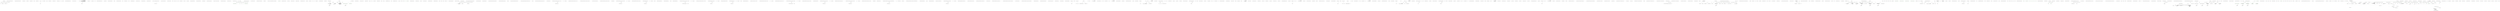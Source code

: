 digraph  {
n19 [label="HangFire.Web.AspNetBackgroundJobServer", span=""];
n0 [cluster="HangFire.Web.AspNetBackgroundJobServer.AspNetBackgroundJobServer(params HangFire.Server.WorkerPool[])", label="Entry HangFire.Web.AspNetBackgroundJobServer.AspNetBackgroundJobServer(params HangFire.Server.WorkerPool[])", span="11-11"];
n1 [cluster="HangFire.Web.AspNetBackgroundJobServer.AspNetBackgroundJobServer(params HangFire.Server.WorkerPool[])", label="Exit HangFire.Web.AspNetBackgroundJobServer.AspNetBackgroundJobServer(params HangFire.Server.WorkerPool[])", span="11-11"];
n2 [cluster="HangFire.Web.AspNetBackgroundJobServer.Start()", label="Entry HangFire.Web.AspNetBackgroundJobServer.Start()", span="20-20"];
n3 [cluster="HangFire.Web.AspNetBackgroundJobServer.Start()", label="base.Start()", span="22-22"];
n4 [cluster="HangFire.Web.AspNetBackgroundJobServer.Start()", label="HostingEnvironment.RegisterObject(this)", span="23-23"];
n6 [cluster="HangFire.BackgroundJobServer.Start()", label="Entry HangFire.BackgroundJobServer.Start()", span="42-42"];
n5 [cluster="HangFire.Web.AspNetBackgroundJobServer.Start()", label="Exit HangFire.Web.AspNetBackgroundJobServer.Start()", span="20-20"];
n7 [cluster="Unk.RegisterObject", label="Entry Unk.RegisterObject", span=""];
n8 [cluster="HangFire.Web.AspNetBackgroundJobServer.Stop()", label="Entry HangFire.Web.AspNetBackgroundJobServer.Stop()", span="30-30"];
n9 [cluster="HangFire.Web.AspNetBackgroundJobServer.Stop()", label="var wasStopped = base.Stop()", span="32-32"];
n10 [cluster="HangFire.Web.AspNetBackgroundJobServer.Stop()", label=wasStopped, span="33-33"];
n14 [cluster="HangFire.BackgroundJobServer.Stop()", label="Entry HangFire.BackgroundJobServer.Stop()", span="56-56"];
n12 [cluster="HangFire.Web.AspNetBackgroundJobServer.Stop()", label="return wasStopped;", span="38-38"];
n11 [cluster="HangFire.Web.AspNetBackgroundJobServer.Stop()", label="HostingEnvironment.UnregisterObject(this)", span="35-35"];
n15 [cluster="Unk.UnregisterObject", label="Entry Unk.UnregisterObject", span=""];
n13 [cluster="HangFire.Web.AspNetBackgroundJobServer.Stop()", label="Exit HangFire.Web.AspNetBackgroundJobServer.Stop()", span="30-30"];
n16 [cluster="HangFire.Web.AspNetBackgroundJobServer.Stop(bool)", label="Entry HangFire.Web.AspNetBackgroundJobServer.Stop(bool)", span="41-41"];
n17 [cluster="HangFire.Web.AspNetBackgroundJobServer.Stop(bool)", label="Stop()", span="43-43"];
n18 [cluster="HangFire.Web.AspNetBackgroundJobServer.Stop(bool)", label="Exit HangFire.Web.AspNetBackgroundJobServer.Stop(bool)", span="41-41"];
m0_40 [cluster="Unk.Join", file="BackgroundJob.cs", label="Entry Unk.Join", span=""];
m0_20 [cluster="string.Replace(char, char)", file="BackgroundJob.cs", label="Entry string.Replace(char, char)", span="0-0"];
m0_21 [cluster="Hangfire.Common.TypeExtensions.ReplaceGenericParametersInGenericTypeName(string, System.Type)", file="BackgroundJob.cs", label="Entry Hangfire.Common.TypeExtensions.ReplaceGenericParametersInGenericTypeName(string, System.Type)", span="40-40"];
m0_22 [cluster="Hangfire.Common.TypeExtensions.ReplaceGenericParametersInGenericTypeName(string, System.Type)", file="BackgroundJob.cs", label="var genericArguments = type .GetTypeInfo().GetAllGenericArguments()", span="42-42"];
m0_25 [cluster="Hangfire.Common.TypeExtensions.ReplaceGenericParametersInGenericTypeName(string, System.Type)", file="BackgroundJob.cs", label="typeName = rgx.Replace(typeName, match =>\r\n            {\r\n                var currentGenericArgumentNumbers = int.Parse(match.Value.Substring(1));\r\n                var currentArguments = string.Join('','', genericArguments.Take(currentGenericArgumentNumbers).Select(ToGenericTypeString));\r\n                genericArguments = genericArguments.Skip(currentGenericArgumentNumbers).ToArray();\r\n                return string.Concat(''<'', currentArguments, ''>'');\r\n            })", span="48-54"];
m0_23 [cluster="Hangfire.Common.TypeExtensions.ReplaceGenericParametersInGenericTypeName(string, System.Type)", file="BackgroundJob.cs", label="string regexForGenericArguments = @''`[1-9]\d*''", span="44-44"];
m0_24 [cluster="Hangfire.Common.TypeExtensions.ReplaceGenericParametersInGenericTypeName(string, System.Type)", file="BackgroundJob.cs", label="var rgx = new Regex(regexForGenericArguments)", span="46-46"];
m0_26 [cluster="Hangfire.Common.TypeExtensions.ReplaceGenericParametersInGenericTypeName(string, System.Type)", file="BackgroundJob.cs", label="return typeName;", span="56-56"];
m0_27 [cluster="Hangfire.Common.TypeExtensions.ReplaceGenericParametersInGenericTypeName(string, System.Type)", file="BackgroundJob.cs", label="Exit Hangfire.Common.TypeExtensions.ReplaceGenericParametersInGenericTypeName(string, System.Type)", span="40-40"];
m0_6 [cluster="System.Type.GetFullNameWithoutNamespace()", file="BackgroundJob.cs", label="Entry System.Type.GetFullNameWithoutNamespace()", span="23-23"];
m0_17 [cluster="Hangfire.Common.TypeExtensions.ReplacePlusWithDotInNestedTypeName(string)", file="BackgroundJob.cs", label="Entry Hangfire.Common.TypeExtensions.ReplacePlusWithDotInNestedTypeName(string)", span="35-35"];
m0_18 [cluster="Hangfire.Common.TypeExtensions.ReplacePlusWithDotInNestedTypeName(string)", file="BackgroundJob.cs", label="return typeName.Replace('+', '.');", span="37-37"];
m0_19 [cluster="Hangfire.Common.TypeExtensions.ReplacePlusWithDotInNestedTypeName(string)", file="BackgroundJob.cs", label="Exit Hangfire.Common.TypeExtensions.ReplacePlusWithDotInNestedTypeName(string)", span="35-35"];
m0_37 [cluster="int.Parse(string)", file="BackgroundJob.cs", label="Entry int.Parse(string)", span="0-0"];
m0_28 [cluster="System.Reflection.TypeInfo.GetAllGenericArguments()", file="BackgroundJob.cs", label="Entry System.Reflection.TypeInfo.GetAllGenericArguments()", span="59-59"];
m0_16 [cluster="string.Substring(int)", file="BackgroundJob.cs", label="Entry string.Substring(int)", span="0-0"];
m0_9 [cluster="string.ReplaceGenericParametersInGenericTypeName(System.Type)", file="BackgroundJob.cs", label="Entry string.ReplaceGenericParametersInGenericTypeName(System.Type)", span="40-40"];
m0_38 [cluster="System.Collections.Generic.IEnumerable<TSource>.Take<TSource>(int)", file="BackgroundJob.cs", label="Entry System.Collections.Generic.IEnumerable<TSource>.Take<TSource>(int)", span="0-0"];
m0_0 [cluster="Hangfire.Common.TypeExtensions.ToGenericTypeString(System.Type)", file="BackgroundJob.cs", label="Entry Hangfire.Common.TypeExtensions.ToGenericTypeString(System.Type)", span="9-9"];
m0_4 [cluster="Hangfire.Common.TypeExtensions.ToGenericTypeString(System.Type)", file="BackgroundJob.cs", label="Exit Hangfire.Common.TypeExtensions.ToGenericTypeString(System.Type)", span="9-9"];
m0_31 [cluster="lambda expression", file="BackgroundJob.cs", label="Entry lambda expression", span="48-54"];
m0_33 [cluster="lambda expression", file="BackgroundJob.cs", label="var currentArguments = string.Join('','', genericArguments.Take(currentGenericArgumentNumbers).Select(ToGenericTypeString))", span="51-51"];
m0_34 [cluster="lambda expression", file="BackgroundJob.cs", label="genericArguments = genericArguments.Skip(currentGenericArgumentNumbers).ToArray()", span="52-52"];
m0_32 [cluster="lambda expression", file="BackgroundJob.cs", label="var currentGenericArgumentNumbers = int.Parse(match.Value.Substring(1))", span="50-50"];
m0_35 [cluster="lambda expression", file="BackgroundJob.cs", label="return string.Concat(''<'', currentArguments, ''>'');", span="53-53"];
m0_36 [cluster="lambda expression", file="BackgroundJob.cs", label="Exit lambda expression", span="48-54"];
m0_5 [cluster="System.Type.GetTypeInfo()", file="BackgroundJob.cs", label="Entry System.Type.GetTypeInfo()", span="0-0"];
m0_39 [cluster="Unk.Select", file="BackgroundJob.cs", label="Entry Unk.Select", span=""];
m0_30 [cluster="Unk.Replace", file="BackgroundJob.cs", label="Entry Unk.Replace", span=""];
m0_7 [cluster="string.ReplacePlusWithDotInNestedTypeName()", file="BackgroundJob.cs", label="Entry string.ReplacePlusWithDotInNestedTypeName()", span="35-35"];
m0_43 [cluster="string.Concat(string, string, string)", file="BackgroundJob.cs", label="Entry string.Concat(string, string, string)", span="0-0"];
m0_8 [cluster="System.Type.GetGenericTypeDefinition()", file="BackgroundJob.cs", label="Entry System.Type.GetGenericTypeDefinition()", span="0-0"];
m0_10 [cluster="Hangfire.Common.TypeExtensions.GetFullNameWithoutNamespace(System.Type)", file="BackgroundJob.cs", label="Entry Hangfire.Common.TypeExtensions.GetFullNameWithoutNamespace(System.Type)", span="23-23"];
m0_15 [cluster="Hangfire.Common.TypeExtensions.GetFullNameWithoutNamespace(System.Type)", file="BackgroundJob.cs", label="Exit Hangfire.Common.TypeExtensions.GetFullNameWithoutNamespace(System.Type)", span="23-23"];
m0_29 [cluster="System.Text.RegularExpressions.Regex.Regex(string)", file="BackgroundJob.cs", label="Entry System.Text.RegularExpressions.Regex.Regex(string)", span="0-0"];
m0_44 [cluster="Hangfire.Common.TypeExtensions.GetAllGenericArguments(System.Reflection.TypeInfo)", file="BackgroundJob.cs", label="Entry Hangfire.Common.TypeExtensions.GetAllGenericArguments(System.Reflection.TypeInfo)", span="59-59"];
m0_45 [cluster="Hangfire.Common.TypeExtensions.GetAllGenericArguments(System.Reflection.TypeInfo)", file="BackgroundJob.cs", label="return type.GenericTypeArguments.Length > 0 ? type.GenericTypeArguments : type.GenericTypeParameters;", span="61-61"];
m0_46 [cluster="Hangfire.Common.TypeExtensions.GetAllGenericArguments(System.Reflection.TypeInfo)", file="BackgroundJob.cs", label="Exit Hangfire.Common.TypeExtensions.GetAllGenericArguments(System.Reflection.TypeInfo)", span="59-59"];
m0_42 [cluster="System.Collections.Generic.IEnumerable<TSource>.ToArray<TSource>()", file="BackgroundJob.cs", label="Entry System.Collections.Generic.IEnumerable<TSource>.ToArray<TSource>()", span="0-0"];
m0_41 [cluster="System.Collections.Generic.IEnumerable<TSource>.Skip<TSource>(int)", file="BackgroundJob.cs", label="Entry System.Collections.Generic.IEnumerable<TSource>.Skip<TSource>(int)", span="0-0"];
m0_47 [file="BackgroundJob.cs", label=genericArguments, span=""];
m1_8 [cluster="HangFire.BackgroundJobServer.Start()", file="BackgroundJobServer.cs", label="_server != null", span="44-44"];
m1_10 [cluster="HangFire.BackgroundJobServer.Start()", file="BackgroundJobServer.cs", label="_server = new JobServer(MachineName, WorkerPools, PollInterval, JobActivator)", span="49-49"];
m1_9 [cluster="HangFire.BackgroundJobServer.Start()", file="BackgroundJobServer.cs", label="throw new InvalidOperationException(''Background job server has already been started. Please stop it first.'');", span="46-46"];
m1_11 [cluster="HangFire.BackgroundJobServer.Start()", file="BackgroundJobServer.cs", label="Exit HangFire.BackgroundJobServer.Start()", span="42-42"];
m1_13 [cluster="HangFire.Server.JobServer.JobServer(string, System.Collections.Generic.IEnumerable<HangFire.Server.WorkerPool>, System.TimeSpan, HangFire.JobActivator)", file="BackgroundJobServer.cs", label="Entry HangFire.Server.JobServer.JobServer(string, System.Collections.Generic.IEnumerable<HangFire.Server.WorkerPool>, System.TimeSpan, HangFire.JobActivator)", span="27-27"];
m1_0 [cluster="HangFire.BackgroundJobServer.BackgroundJobServer(params HangFire.Server.WorkerPool[])", file="BackgroundJobServer.cs", label="Entry HangFire.BackgroundJobServer.BackgroundJobServer(params HangFire.Server.WorkerPool[])", span="14-14"];
m1_1 [cluster="HangFire.BackgroundJobServer.BackgroundJobServer(params HangFire.Server.WorkerPool[])", color=green, community=0, file="BackgroundJobServer.cs", label="MachineName = Environment.MachineName", prediction=0, span="16-16"];
m1_2 [cluster="HangFire.Storage.IWriteableStoredValues.Decrement(string)", color=green, community=0, file="BackgroundJobServer.cs", label="Entry HangFire.Storage.IWriteableStoredValues.Decrement(string)", prediction=1, span="7-7"];
m1_3 [cluster="HangFire.Storage.IWriteableStoredValues.Decrement(string)", color=green, community=0, file="BackgroundJobServer.cs", label="Exit HangFire.Storage.IWriteableStoredValues.Decrement(string)", prediction=1, span="7-7"];
m1_4 [cluster="HangFire.Storage.IWriteableStoredValues.ExpireIn(string, System.TimeSpan)", file="BackgroundJobServer.cs", label="Entry HangFire.Storage.IWriteableStoredValues.ExpireIn(string, System.TimeSpan)", span="9-9"];
m1_6 [cluster="HangFire.Server.WorkerPool.WorkerPool()", file="BackgroundJobServer.cs", label="Entry HangFire.Server.WorkerPool.WorkerPool()", span="6-6"];
m1_22 [cluster="HangFire.BackgroundJobServer.System.IDisposable.Dispose()", file="BackgroundJobServer.cs", label="Entry HangFire.BackgroundJobServer.System.IDisposable.Dispose()", span="68-68"];
m1_23 [cluster="HangFire.BackgroundJobServer.System.IDisposable.Dispose()", file="BackgroundJobServer.cs", label="Stop()", span="70-70"];
m1_24 [cluster="HangFire.BackgroundJobServer.System.IDisposable.Dispose()", file="BackgroundJobServer.cs", label="Exit HangFire.BackgroundJobServer.System.IDisposable.Dispose()", span="68-68"];
m1_5 [cluster="HangFire.Storage.IWriteableStoredValues.ExpireIn(string, System.TimeSpan)", file="BackgroundJobServer.cs", label="Exit HangFire.Storage.IWriteableStoredValues.ExpireIn(string, System.TimeSpan)", span="9-9"];
m1_21 [cluster="HangFire.Server.JobServer.Dispose()", file="BackgroundJobServer.cs", label="Entry HangFire.Server.JobServer.Dispose()", span="58-58"];
m1_14 [cluster="HangFire.BackgroundJobServer.Stop()", file="BackgroundJobServer.cs", label="Entry HangFire.BackgroundJobServer.Stop()", span="56-56"];
m1_15 [cluster="HangFire.BackgroundJobServer.Stop()", color=green, community=0, file="BackgroundJobServer.cs", label="_server != null", prediction=1, span="58-58"];
m1_16 [cluster="HangFire.BackgroundJobServer.Stop()", file="BackgroundJobServer.cs", label="_server.Dispose()", span="60-60"];
m1_19 [cluster="HangFire.BackgroundJobServer.Stop()", file="BackgroundJobServer.cs", label="return false;", span="65-65"];
m1_17 [cluster="HangFire.BackgroundJobServer.Stop()", file="BackgroundJobServer.cs", label="_server = null", span="61-61"];
m1_18 [cluster="HangFire.BackgroundJobServer.Stop()", file="BackgroundJobServer.cs", label="return true;", span="63-63"];
m1_20 [cluster="HangFire.BackgroundJobServer.Stop()", file="BackgroundJobServer.cs", label="Exit HangFire.BackgroundJobServer.Stop()", span="56-56"];
m1_12 [cluster="System.InvalidOperationException.InvalidOperationException(string)", file="BackgroundJobServer.cs", label="Entry System.InvalidOperationException.InvalidOperationException(string)", span="0-0"];
m1_25 [file="BackgroundJobServer.cs", label="HangFire.BackgroundJobServer", span=""];
m2_3 [cluster="HangFire.States.FailedState.GetProperties()", file="FailedState.cs", label="Entry HangFire.States.FailedState.GetProperties()", span="20-20"];
m2_4 [cluster="HangFire.States.FailedState.GetProperties()", file="FailedState.cs", label="return new Dictionary<string, string>\r\n                {\r\n                    { ''FailedAt'', JobHelper.ToStringTimestamp(DateTime.UtcNow) },\r\n                    { ''ExceptionType'', Exception.GetType().FullName },\r\n                    { ''ExceptionMessage'', Exception.Message },\r\n                    { ''ExceptionDetails'', Exception.ToString() }\r\n                };", span="22-28"];
m2_5 [cluster="HangFire.States.FailedState.GetProperties()", file="FailedState.cs", label="Exit HangFire.States.FailedState.GetProperties()", span="20-20"];
m2_15 [cluster="System.ArgumentNullException.ArgumentNullException(string)", file="FailedState.cs", label="Entry System.ArgumentNullException.ArgumentNullException(string)", span="0-0"];
m2_6 [cluster="System.Collections.Generic.Dictionary<TKey, TValue>.Dictionary()", file="FailedState.cs", label="Entry System.Collections.Generic.Dictionary<TKey, TValue>.Dictionary()", span="0-0"];
m2_20 [cluster="HangFire.JobHelper.ToTimestamp(System.DateTime)", file="FailedState.cs", label="Entry HangFire.JobHelper.ToTimestamp(System.DateTime)", span="44-44"];
m2_9 [cluster="System.Exception.ToString()", file="FailedState.cs", label="Entry System.Exception.ToString()", span="0-0"];
m2_10 [cluster="HangFire.States.FailedState.Apply(IRedisTransaction)", file="FailedState.cs", label="Entry HangFire.States.FailedState.Apply(IRedisTransaction)", span="31-31"];
m2_11 [cluster="HangFire.States.FailedState.Apply(IRedisTransaction)", file="FailedState.cs", label="transaction == null", span="33-33"];
m2_13 [cluster="HangFire.States.FailedState.Apply(IRedisTransaction)", file="FailedState.cs", label="transaction.QueueCommand(x => x.AddItemToSortedSet(\r\n                        ''hangfire:failed'',\r\n                        JobId,\r\n                        JobHelper.ToTimestamp(DateTime.UtcNow)))", span="35-38"];
m2_12 [cluster="HangFire.States.FailedState.Apply(IRedisTransaction)", file="FailedState.cs", label="throw new ArgumentNullException(''transaction'');", span="33-33"];
m2_14 [cluster="HangFire.States.FailedState.Apply(IRedisTransaction)", file="FailedState.cs", label="Exit HangFire.States.FailedState.Apply(IRedisTransaction)", span="31-31"];
m2_16 [cluster="Unk.QueueCommand", file="FailedState.cs", label="Entry Unk.QueueCommand", span=""];
m2_21 [cluster="Unk.AddItemToSortedSet", file="FailedState.cs", label="Entry Unk.AddItemToSortedSet", span=""];
m2_0 [cluster="HangFire.States.FailedState.FailedState(string, string, System.Exception)", file="FailedState.cs", label="Entry HangFire.States.FailedState.FailedState(string, string, System.Exception)", span="10-10"];
m2_1 [cluster="HangFire.States.FailedState.FailedState(string, string, System.Exception)", file="FailedState.cs", label="Exception = exception", span="13-13"];
m2_2 [cluster="HangFire.States.FailedState.FailedState(string, string, System.Exception)", file="FailedState.cs", label="Exit HangFire.States.FailedState.FailedState(string, string, System.Exception)", span="10-10"];
m2_8 [cluster="System.Exception.GetType()", file="FailedState.cs", label="Entry System.Exception.GetType()", span="0-0"];
m2_27 [cluster="lambda expression", file="FailedState.cs", label="Entry lambda expression", span="47-47"];
m2_17 [cluster="lambda expression", file="FailedState.cs", label="Entry lambda expression", span="35-38"];
m2_18 [cluster="lambda expression", file="FailedState.cs", label="x.AddItemToSortedSet(\r\n                        ''hangfire:failed'',\r\n                        JobId,\r\n                        JobHelper.ToTimestamp(DateTime.UtcNow))", span="35-38"];
m2_19 [cluster="lambda expression", file="FailedState.cs", label="Exit lambda expression", span="35-38"];
m2_28 [cluster="lambda expression", color=green, community=0, file="FailedState.cs", label="x.RemoveItemFromSortedSet(''hangfire:failed'', jobId)", prediction=4, span="47-47"];
m2_29 [cluster="lambda expression", file="FailedState.cs", label="Exit lambda expression", span="47-47"];
m2_22 [cluster="HangFire.States.FailedState.Descriptor.Unapply(IRedisTransaction, string)", file="FailedState.cs", label="HangFire.States.FailedState", span=""];
m2_23 [cluster="HangFire.States.FailedState.Descriptor.Unapply(IRedisTransaction, string)", color=green, community=0, file="FailedState.cs", label="transaction == null", prediction=5, span="45-45"];
m2_24 [cluster="HangFire.States.FailedState.Descriptor.Unapply(IRedisTransaction, string)", color=green, community=0, file="FailedState.cs", label="throw new ArgumentNullException(''transaction'');", prediction=6, span="45-45"];
m2_25 [cluster="HangFire.States.FailedState.Descriptor.Unapply(IRedisTransaction, string)", color=green, community=0, file="FailedState.cs", label="transaction.QueueCommand(x => x.RemoveItemFromSortedSet(''hangfire:failed'', jobId))", prediction=4, span="47-47"];
m2_26 [cluster="HangFire.States.FailedState.Descriptor.Unapply(IRedisTransaction, string)", file="FailedState.cs", label="Exit HangFire.States.FailedState.Descriptor.Unapply(IRedisTransaction, string)", span="43-43"];
m2_7 [cluster="HangFire.JobHelper.ToStringTimestamp(System.DateTime)", file="FailedState.cs", label="Entry HangFire.JobHelper.ToStringTimestamp(System.DateTime)", span="55-55"];
m2_30 [cluster="Unk.RemoveItemFromSortedSet", file="FailedState.cs", label="Entry Unk.RemoveItemFromSortedSet", span=""];
m2_32 [file="FailedState.cs", label=string, span=""];
m3_5 [cluster="System.ArgumentNullException.ArgumentNullException(string)", file="FailedStateDescriptor.cs", label="Entry System.ArgumentNullException.ArgumentNullException(string)", span="0-0"];
m3_0 [cluster="HangFire.States.FailedStateDescriptor.Unapply(IRedisTransaction, string)", file="FailedStateDescriptor.cs", label="Entry HangFire.States.FailedStateDescriptor.Unapply(IRedisTransaction, string)", span="7-7"];
m3_4 [cluster="HangFire.States.FailedStateDescriptor.Unapply(IRedisTransaction, string)", file="FailedStateDescriptor.cs", label="Exit HangFire.States.FailedStateDescriptor.Unapply(IRedisTransaction, string)", span="7-7"];
m3_6 [cluster="Unk.QueueCommand", file="FailedStateDescriptor.cs", label="Entry Unk.QueueCommand", span=""];
m3_7 [cluster="lambda expression", file="FailedStateDescriptor.cs", label="Entry lambda expression", span="11-11"];
m3_9 [cluster="lambda expression", file="FailedStateDescriptor.cs", label="Exit lambda expression", span="11-11"];
m3_10 [cluster="Unk.RemoveItemFromSortedSet", file="FailedStateDescriptor.cs", label="Entry Unk.RemoveItemFromSortedSet", span=""];
m3_11 [file="FailedStateDescriptor.cs", label=string, span=""];
m4_3 [cluster="HangFire.Common.ExpressionUtil.TypeBinaryExpressionFingerprint.Equals(object)", file="HangFireConfig.cs", label="Entry HangFire.Common.ExpressionUtil.TypeBinaryExpressionFingerprint.Equals(object)", span="26-26"];
m4_4 [cluster="HangFire.Common.ExpressionUtil.TypeBinaryExpressionFingerprint.Equals(object)", file="HangFireConfig.cs", label="TypeBinaryExpressionFingerprint other = obj as TypeBinaryExpressionFingerprint", span="28-28"];
m4_5 [cluster="HangFire.Common.ExpressionUtil.TypeBinaryExpressionFingerprint.Equals(object)", file="HangFireConfig.cs", label="return (other != null)\r\n                   && Equals(this.TypeOperand, other.TypeOperand)\r\n                   && this.Equals(other);", span="29-31"];
m4_6 [cluster="HangFire.Common.ExpressionUtil.TypeBinaryExpressionFingerprint.Equals(object)", file="HangFireConfig.cs", label="Exit HangFire.Common.ExpressionUtil.TypeBinaryExpressionFingerprint.Equals(object)", span="26-26"];
m4_13 [cluster="HangFire.Common.ExpressionUtil.HashCodeCombiner.AddObject(object)", file="HangFireConfig.cs", label="Entry HangFire.Common.ExpressionUtil.HashCodeCombiner.AddObject(object)", span="53-53"];
m4_9 [cluster="HangFire.Common.ExpressionUtil.TypeBinaryExpressionFingerprint.AddToHashCodeCombiner(HangFire.Common.ExpressionUtil.HashCodeCombiner)", file="HangFireConfig.cs", label="Entry HangFire.Common.ExpressionUtil.TypeBinaryExpressionFingerprint.AddToHashCodeCombiner(HangFire.Common.ExpressionUtil.HashCodeCombiner)", span="34-34"];
m4_10 [cluster="HangFire.Common.ExpressionUtil.TypeBinaryExpressionFingerprint.AddToHashCodeCombiner(HangFire.Common.ExpressionUtil.HashCodeCombiner)", file="HangFireConfig.cs", label="combiner.AddObject(TypeOperand)", span="36-36"];
m4_11 [cluster="HangFire.Common.ExpressionUtil.TypeBinaryExpressionFingerprint.AddToHashCodeCombiner(HangFire.Common.ExpressionUtil.HashCodeCombiner)", file="HangFireConfig.cs", label="base.AddToHashCodeCombiner(combiner)", span="37-37"];
m4_12 [cluster="HangFire.Common.ExpressionUtil.TypeBinaryExpressionFingerprint.AddToHashCodeCombiner(HangFire.Common.ExpressionUtil.HashCodeCombiner)", file="HangFireConfig.cs", label="Exit HangFire.Common.ExpressionUtil.TypeBinaryExpressionFingerprint.AddToHashCodeCombiner(HangFire.Common.ExpressionUtil.HashCodeCombiner)", span="34-34"];
m4_8 [cluster="HangFire.Common.ExpressionUtil.ExpressionFingerprint.Equals(HangFire.Common.ExpressionUtil.ExpressionFingerprint)", file="HangFireConfig.cs", label="Entry HangFire.Common.ExpressionUtil.ExpressionFingerprint.Equals(HangFire.Common.ExpressionUtil.ExpressionFingerprint)", span="32-32"];
m4_7 [cluster="object.Equals(object, object)", file="HangFireConfig.cs", label="Entry object.Equals(object, object)", span="0-0"];
m4_14 [cluster="HangFire.Common.ExpressionUtil.ExpressionFingerprint.AddToHashCodeCombiner(HangFire.Common.ExpressionUtil.HashCodeCombiner)", file="HangFireConfig.cs", label="Entry HangFire.Common.ExpressionUtil.ExpressionFingerprint.AddToHashCodeCombiner(HangFire.Common.ExpressionUtil.HashCodeCombiner)", span="26-26"];
m4_0 [cluster="HangFire.Common.ExpressionUtil.TypeBinaryExpressionFingerprint.TypeBinaryExpressionFingerprint(System.Linq.Expressions.ExpressionType, System.Type, System.Type)", file="HangFireConfig.cs", label="Entry HangFire.Common.ExpressionUtil.TypeBinaryExpressionFingerprint.TypeBinaryExpressionFingerprint(System.Linq.Expressions.ExpressionType, System.Type, System.Type)", span="17-17"];
m4_1 [cluster="HangFire.Common.ExpressionUtil.TypeBinaryExpressionFingerprint.TypeBinaryExpressionFingerprint(System.Linq.Expressions.ExpressionType, System.Type, System.Type)", file="HangFireConfig.cs", label="TypeOperand = typeOperand", span="20-20"];
m4_2 [cluster="HangFire.Common.ExpressionUtil.TypeBinaryExpressionFingerprint.TypeBinaryExpressionFingerprint(System.Linq.Expressions.ExpressionType, System.Type, System.Type)", file="HangFireConfig.cs", label="Exit HangFire.Common.ExpressionUtil.TypeBinaryExpressionFingerprint.TypeBinaryExpressionFingerprint(System.Linq.Expressions.ExpressionType, System.Type, System.Type)", span="17-17"];
m4_15 [file="HangFireConfig.cs", label="HangFire.Common.ExpressionUtil.TypeBinaryExpressionFingerprint", span=""];
m6_5 [cluster="System.ArgumentNullException.ArgumentNullException(string)", file="JobFetcher.cs", label="Entry System.ArgumentNullException.ArgumentNullException(string)", span="0-0"];
m6_26 [cluster="Hangfire.BackgroundJobClientExtensions.Schedule<T>(Hangfire.IBackgroundJobClient, System.Linq.Expressions.Expression<System.Action<T>>, System.TimeSpan)", file="JobFetcher.cs", label="Entry Hangfire.BackgroundJobClientExtensions.Schedule<T>(Hangfire.IBackgroundJobClient, System.Linq.Expressions.Expression<System.Action<T>>, System.TimeSpan)", span="104-104"];
m6_27 [cluster="Hangfire.BackgroundJobClientExtensions.Schedule<T>(Hangfire.IBackgroundJobClient, System.Linq.Expressions.Expression<System.Action<T>>, System.TimeSpan)", file="JobFetcher.cs", label="client == null", span="106-106"];
m6_29 [cluster="Hangfire.BackgroundJobClientExtensions.Schedule<T>(Hangfire.IBackgroundJobClient, System.Linq.Expressions.Expression<System.Action<T>>, System.TimeSpan)", file="JobFetcher.cs", label="return client.Create(methodCall, new ScheduledState(delay));", span="108-108"];
m6_28 [cluster="Hangfire.BackgroundJobClientExtensions.Schedule<T>(Hangfire.IBackgroundJobClient, System.Linq.Expressions.Expression<System.Action<T>>, System.TimeSpan)", file="JobFetcher.cs", label="throw new ArgumentNullException(''client'');", span="106-106"];
m6_30 [cluster="Hangfire.BackgroundJobClientExtensions.Schedule<T>(Hangfire.IBackgroundJobClient, System.Linq.Expressions.Expression<System.Action<T>>, System.TimeSpan)", file="JobFetcher.cs", label="Exit Hangfire.BackgroundJobClientExtensions.Schedule<T>(Hangfire.IBackgroundJobClient, System.Linq.Expressions.Expression<System.Action<T>>, System.TimeSpan)", span="104-104"];
m6_77 [cluster="Hangfire.BackgroundJobClientExtensions.ContinueWith(Hangfire.IBackgroundJobClient, string, System.Linq.Expressions.Expression<System.Action>, Hangfire.States.IState)", file="JobFetcher.cs", label="Entry Hangfire.BackgroundJobClientExtensions.ContinueWith(Hangfire.IBackgroundJobClient, string, System.Linq.Expressions.Expression<System.Action>, Hangfire.States.IState)", span="279-279"];
m6_78 [cluster="Hangfire.BackgroundJobClientExtensions.ContinueWith(Hangfire.IBackgroundJobClient, string, System.Linq.Expressions.Expression<System.Action>, Hangfire.States.IState)", file="JobFetcher.cs", label="return ContinueWith(client, parentId, methodCall, nextState, JobContinuationOptions.OnlyOnSucceededState);", span="285-285"];
m6_79 [cluster="Hangfire.BackgroundJobClientExtensions.ContinueWith(Hangfire.IBackgroundJobClient, string, System.Linq.Expressions.Expression<System.Action>, Hangfire.States.IState)", file="JobFetcher.cs", label="Exit Hangfire.BackgroundJobClientExtensions.ContinueWith(Hangfire.IBackgroundJobClient, string, System.Linq.Expressions.Expression<System.Action>, Hangfire.States.IState)", span="279-279"];
m6_6 [cluster="Hangfire.States.EnqueuedState.EnqueuedState()", file="JobFetcher.cs", label="Entry Hangfire.States.EnqueuedState.EnqueuedState()", span="31-31"];
m6_36 [cluster="Hangfire.BackgroundJobClientExtensions.Create(Hangfire.IBackgroundJobClient, System.Linq.Expressions.Expression<System.Action>, Hangfire.States.IState)", file="JobFetcher.cs", label="Entry Hangfire.BackgroundJobClientExtensions.Create(Hangfire.IBackgroundJobClient, System.Linq.Expressions.Expression<System.Action>, Hangfire.States.IState)", span="138-138"];
m6_37 [cluster="Hangfire.BackgroundJobClientExtensions.Create(Hangfire.IBackgroundJobClient, System.Linq.Expressions.Expression<System.Action>, Hangfire.States.IState)", file="JobFetcher.cs", label="client == null", span="143-143"];
m6_39 [cluster="Hangfire.BackgroundJobClientExtensions.Create(Hangfire.IBackgroundJobClient, System.Linq.Expressions.Expression<System.Action>, Hangfire.States.IState)", file="JobFetcher.cs", label="return client.Create(Job.FromExpression(methodCall), state);", span="145-145"];
m6_38 [cluster="Hangfire.BackgroundJobClientExtensions.Create(Hangfire.IBackgroundJobClient, System.Linq.Expressions.Expression<System.Action>, Hangfire.States.IState)", file="JobFetcher.cs", label="throw new ArgumentNullException(''client'');", span="143-143"];
m6_40 [cluster="Hangfire.BackgroundJobClientExtensions.Create(Hangfire.IBackgroundJobClient, System.Linq.Expressions.Expression<System.Action>, Hangfire.States.IState)", file="JobFetcher.cs", label="Exit Hangfire.BackgroundJobClientExtensions.Create(Hangfire.IBackgroundJobClient, System.Linq.Expressions.Expression<System.Action>, Hangfire.States.IState)", span="138-138"];
m6_68 [cluster="Hangfire.BackgroundJobClientExtensions.Requeue(Hangfire.IBackgroundJobClient, string, string)", file="JobFetcher.cs", label="Entry Hangfire.BackgroundJobClientExtensions.Requeue(Hangfire.IBackgroundJobClient, string, string)", span="265-265"];
m6_69 [cluster="Hangfire.BackgroundJobClientExtensions.Requeue(Hangfire.IBackgroundJobClient, string, string)", file="JobFetcher.cs", label="client == null", span="267-267"];
m6_72 [cluster="Hangfire.BackgroundJobClientExtensions.Requeue(Hangfire.IBackgroundJobClient, string, string)", file="JobFetcher.cs", label="return client.ChangeState(jobId, state, fromState);", span="270-270"];
m6_70 [cluster="Hangfire.BackgroundJobClientExtensions.Requeue(Hangfire.IBackgroundJobClient, string, string)", file="JobFetcher.cs", label="throw new ArgumentNullException(''client'');", span="267-267"];
m6_71 [cluster="Hangfire.BackgroundJobClientExtensions.Requeue(Hangfire.IBackgroundJobClient, string, string)", file="JobFetcher.cs", label="var state = new EnqueuedState()", span="269-269"];
m6_73 [cluster="Hangfire.BackgroundJobClientExtensions.Requeue(Hangfire.IBackgroundJobClient, string, string)", file="JobFetcher.cs", label="Exit Hangfire.BackgroundJobClientExtensions.Requeue(Hangfire.IBackgroundJobClient, string, string)", span="265-265"];
m6_55 [cluster="Hangfire.BackgroundJobClientExtensions.Delete(Hangfire.IBackgroundJobClient, string)", file="JobFetcher.cs", label="Entry Hangfire.BackgroundJobClientExtensions.Delete(Hangfire.IBackgroundJobClient, string)", span="204-204"];
m6_56 [cluster="Hangfire.BackgroundJobClientExtensions.Delete(Hangfire.IBackgroundJobClient, string)", file="JobFetcher.cs", label="return Delete(client, jobId, null);", span="206-206"];
m6_57 [cluster="Hangfire.BackgroundJobClientExtensions.Delete(Hangfire.IBackgroundJobClient, string)", file="JobFetcher.cs", label="Exit Hangfire.BackgroundJobClientExtensions.Delete(Hangfire.IBackgroundJobClient, string)", span="204-204"];
m6_31 [cluster="Hangfire.BackgroundJobClientExtensions.Schedule<T>(Hangfire.IBackgroundJobClient, System.Linq.Expressions.Expression<System.Action<T>>, System.DateTimeOffset)", file="JobFetcher.cs", label="Entry Hangfire.BackgroundJobClientExtensions.Schedule<T>(Hangfire.IBackgroundJobClient, System.Linq.Expressions.Expression<System.Action<T>>, System.DateTimeOffset)", span="120-120"];
m6_32 [cluster="Hangfire.BackgroundJobClientExtensions.Schedule<T>(Hangfire.IBackgroundJobClient, System.Linq.Expressions.Expression<System.Action<T>>, System.DateTimeOffset)", file="JobFetcher.cs", label="client == null", span="125-125"];
m6_34 [cluster="Hangfire.BackgroundJobClientExtensions.Schedule<T>(Hangfire.IBackgroundJobClient, System.Linq.Expressions.Expression<System.Action<T>>, System.DateTimeOffset)", file="JobFetcher.cs", label="return client.Create(methodCall, new ScheduledState(enqueueAt.UtcDateTime));", span="127-127"];
m6_33 [cluster="Hangfire.BackgroundJobClientExtensions.Schedule<T>(Hangfire.IBackgroundJobClient, System.Linq.Expressions.Expression<System.Action<T>>, System.DateTimeOffset)", file="JobFetcher.cs", label="throw new ArgumentNullException(''client'');", span="125-125"];
m6_35 [cluster="Hangfire.BackgroundJobClientExtensions.Schedule<T>(Hangfire.IBackgroundJobClient, System.Linq.Expressions.Expression<System.Action<T>>, System.DateTimeOffset)", file="JobFetcher.cs", label="Exit Hangfire.BackgroundJobClientExtensions.Schedule<T>(Hangfire.IBackgroundJobClient, System.Linq.Expressions.Expression<System.Action<T>>, System.DateTimeOffset)", span="120-120"];
m6_49 [cluster="Hangfire.BackgroundJobClientExtensions.ChangeState(Hangfire.IBackgroundJobClient, string, Hangfire.States.IState)", file="JobFetcher.cs", label="Entry Hangfire.BackgroundJobClientExtensions.ChangeState(Hangfire.IBackgroundJobClient, string, Hangfire.States.IState)", span="177-177"];
m6_50 [cluster="Hangfire.BackgroundJobClientExtensions.ChangeState(Hangfire.IBackgroundJobClient, string, Hangfire.States.IState)", file="JobFetcher.cs", label="client == null", span="179-179"];
m6_52 [cluster="Hangfire.BackgroundJobClientExtensions.ChangeState(Hangfire.IBackgroundJobClient, string, Hangfire.States.IState)", file="JobFetcher.cs", label="return client.ChangeState(jobId, state, null);", span="180-180"];
m6_51 [cluster="Hangfire.BackgroundJobClientExtensions.ChangeState(Hangfire.IBackgroundJobClient, string, Hangfire.States.IState)", file="JobFetcher.cs", label="throw new ArgumentNullException(''client'');", span="179-179"];
m6_53 [cluster="Hangfire.BackgroundJobClientExtensions.ChangeState(Hangfire.IBackgroundJobClient, string, Hangfire.States.IState)", file="JobFetcher.cs", label="Exit Hangfire.BackgroundJobClientExtensions.ChangeState(Hangfire.IBackgroundJobClient, string, Hangfire.States.IState)", span="177-177"];
m6_58 [cluster="Hangfire.BackgroundJobClientExtensions.Delete(Hangfire.IBackgroundJobClient, string, string)", file="JobFetcher.cs", label="Entry Hangfire.BackgroundJobClientExtensions.Delete(Hangfire.IBackgroundJobClient, string, string)", span="233-233"];
m6_59 [cluster="Hangfire.BackgroundJobClientExtensions.Delete(Hangfire.IBackgroundJobClient, string, string)", file="JobFetcher.cs", label="client == null", span="235-235"];
m6_62 [cluster="Hangfire.BackgroundJobClientExtensions.Delete(Hangfire.IBackgroundJobClient, string, string)", file="JobFetcher.cs", label="return client.ChangeState(jobId, state, fromState);", span="238-238"];
m6_60 [cluster="Hangfire.BackgroundJobClientExtensions.Delete(Hangfire.IBackgroundJobClient, string, string)", file="JobFetcher.cs", label="throw new ArgumentNullException(''client'');", span="235-235"];
m6_61 [cluster="Hangfire.BackgroundJobClientExtensions.Delete(Hangfire.IBackgroundJobClient, string, string)", file="JobFetcher.cs", label="var state = new DeletedState()", span="237-237"];
m6_63 [cluster="Hangfire.BackgroundJobClientExtensions.Delete(Hangfire.IBackgroundJobClient, string, string)", file="JobFetcher.cs", label="Exit Hangfire.BackgroundJobClientExtensions.Delete(Hangfire.IBackgroundJobClient, string, string)", span="233-233"];
m6_13 [cluster="Hangfire.IBackgroundJobClient.Create<T>(System.Linq.Expressions.Expression<System.Action<T>>, Hangfire.States.IState)", file="JobFetcher.cs", label="Entry Hangfire.IBackgroundJobClient.Create<T>(System.Linq.Expressions.Expression<System.Action<T>>, Hangfire.States.IState)", span="158-158"];
m6_14 [cluster="Hangfire.BackgroundJobClientExtensions.Schedule(Hangfire.IBackgroundJobClient, System.Linq.Expressions.Expression<System.Action>, System.TimeSpan)", file="JobFetcher.cs", label="Entry Hangfire.BackgroundJobClientExtensions.Schedule(Hangfire.IBackgroundJobClient, System.Linq.Expressions.Expression<System.Action>, System.TimeSpan)", span="69-69"];
m6_15 [cluster="Hangfire.BackgroundJobClientExtensions.Schedule(Hangfire.IBackgroundJobClient, System.Linq.Expressions.Expression<System.Action>, System.TimeSpan)", file="JobFetcher.cs", label="client == null", span="71-71"];
m6_16 [cluster="Hangfire.BackgroundJobClientExtensions.Schedule(Hangfire.IBackgroundJobClient, System.Linq.Expressions.Expression<System.Action>, System.TimeSpan)", file="JobFetcher.cs", label="throw new ArgumentNullException(''client'');", span="71-71"];
m6_18 [cluster="Hangfire.BackgroundJobClientExtensions.Schedule(Hangfire.IBackgroundJobClient, System.Linq.Expressions.Expression<System.Action>, System.TimeSpan)", file="JobFetcher.cs", label="Exit Hangfire.BackgroundJobClientExtensions.Schedule(Hangfire.IBackgroundJobClient, System.Linq.Expressions.Expression<System.Action>, System.TimeSpan)", span="69-69"];
m6_20 [cluster="Hangfire.BackgroundJobClientExtensions.Schedule(Hangfire.IBackgroundJobClient, System.Linq.Expressions.Expression<System.Action>, System.DateTimeOffset)", file="JobFetcher.cs", label="Entry Hangfire.BackgroundJobClientExtensions.Schedule(Hangfire.IBackgroundJobClient, System.Linq.Expressions.Expression<System.Action>, System.DateTimeOffset)", span="84-84"];
m6_21 [cluster="Hangfire.BackgroundJobClientExtensions.Schedule(Hangfire.IBackgroundJobClient, System.Linq.Expressions.Expression<System.Action>, System.DateTimeOffset)", file="JobFetcher.cs", label="client == null", span="89-89"];
m6_23 [cluster="Hangfire.BackgroundJobClientExtensions.Schedule(Hangfire.IBackgroundJobClient, System.Linq.Expressions.Expression<System.Action>, System.DateTimeOffset)", file="JobFetcher.cs", label="return client.Create(methodCall, new ScheduledState(enqueueAt.UtcDateTime));", span="91-91"];
m6_22 [cluster="Hangfire.BackgroundJobClientExtensions.Schedule(Hangfire.IBackgroundJobClient, System.Linq.Expressions.Expression<System.Action>, System.DateTimeOffset)", file="JobFetcher.cs", label="throw new ArgumentNullException(''client'');", span="89-89"];
m6_24 [cluster="Hangfire.BackgroundJobClientExtensions.Schedule(Hangfire.IBackgroundJobClient, System.Linq.Expressions.Expression<System.Action>, System.DateTimeOffset)", file="JobFetcher.cs", label="Exit Hangfire.BackgroundJobClientExtensions.Schedule(Hangfire.IBackgroundJobClient, System.Linq.Expressions.Expression<System.Action>, System.DateTimeOffset)", span="84-84"];
m6_42 [cluster="Hangfire.IBackgroundJobClient.Create(Hangfire.Common.Job, Hangfire.States.IState)", file="JobFetcher.cs", label="Entry Hangfire.IBackgroundJobClient.Create(Hangfire.Common.Job, Hangfire.States.IState)", span="41-41"];
m6_8 [cluster="Hangfire.BackgroundJobClientExtensions.Enqueue<T>(Hangfire.IBackgroundJobClient, System.Linq.Expressions.Expression<System.Action<T>>)", file="JobFetcher.cs", label="Entry Hangfire.BackgroundJobClientExtensions.Enqueue<T>(Hangfire.IBackgroundJobClient, System.Linq.Expressions.Expression<System.Action<T>>)", span="54-54"];
m6_9 [cluster="Hangfire.BackgroundJobClientExtensions.Enqueue<T>(Hangfire.IBackgroundJobClient, System.Linq.Expressions.Expression<System.Action<T>>)", file="JobFetcher.cs", label="client == null", span="56-56"];
m6_11 [cluster="Hangfire.BackgroundJobClientExtensions.Enqueue<T>(Hangfire.IBackgroundJobClient, System.Linq.Expressions.Expression<System.Action<T>>)", file="JobFetcher.cs", label="return client.Create(methodCall, new EnqueuedState());", span="58-58"];
m6_10 [cluster="Hangfire.BackgroundJobClientExtensions.Enqueue<T>(Hangfire.IBackgroundJobClient, System.Linq.Expressions.Expression<System.Action<T>>)", file="JobFetcher.cs", label="throw new ArgumentNullException(''client'');", span="56-56"];
m6_12 [cluster="Hangfire.BackgroundJobClientExtensions.Enqueue<T>(Hangfire.IBackgroundJobClient, System.Linq.Expressions.Expression<System.Action<T>>)", file="JobFetcher.cs", label="Exit Hangfire.BackgroundJobClientExtensions.Enqueue<T>(Hangfire.IBackgroundJobClient, System.Linq.Expressions.Expression<System.Action<T>>)", span="54-54"];
m6_43 [cluster="Hangfire.BackgroundJobClientExtensions.Create<T>(Hangfire.IBackgroundJobClient, System.Linq.Expressions.Expression<System.Action<T>>, Hangfire.States.IState)", file="JobFetcher.cs", label="Entry Hangfire.BackgroundJobClientExtensions.Create<T>(Hangfire.IBackgroundJobClient, System.Linq.Expressions.Expression<System.Action<T>>, Hangfire.States.IState)", span="158-158"];
m6_44 [cluster="Hangfire.BackgroundJobClientExtensions.Create<T>(Hangfire.IBackgroundJobClient, System.Linq.Expressions.Expression<System.Action<T>>, Hangfire.States.IState)", file="JobFetcher.cs", label="client == null", span="163-163"];
m6_46 [cluster="Hangfire.BackgroundJobClientExtensions.Create<T>(Hangfire.IBackgroundJobClient, System.Linq.Expressions.Expression<System.Action<T>>, Hangfire.States.IState)", file="JobFetcher.cs", label="return client.Create(Job.FromExpression(methodCall), state);", span="165-165"];
m6_45 [cluster="Hangfire.BackgroundJobClientExtensions.Create<T>(Hangfire.IBackgroundJobClient, System.Linq.Expressions.Expression<System.Action<T>>, Hangfire.States.IState)", file="JobFetcher.cs", label="throw new ArgumentNullException(''client'');", span="163-163"];
m6_47 [cluster="Hangfire.BackgroundJobClientExtensions.Create<T>(Hangfire.IBackgroundJobClient, System.Linq.Expressions.Expression<System.Action<T>>, Hangfire.States.IState)", file="JobFetcher.cs", label="Exit Hangfire.BackgroundJobClientExtensions.Create<T>(Hangfire.IBackgroundJobClient, System.Linq.Expressions.Expression<System.Action<T>>, Hangfire.States.IState)", span="158-158"];
m6_64 [cluster="Hangfire.States.DeletedState.DeletedState()", file="JobFetcher.cs", label="Entry Hangfire.States.DeletedState.DeletedState()", span="27-27"];
m6_19 [cluster="Hangfire.States.ScheduledState.ScheduledState(System.TimeSpan)", file="JobFetcher.cs", label="Entry Hangfire.States.ScheduledState.ScheduledState(System.TimeSpan)", span="28-28"];
m6_80 [cluster="Hangfire.BackgroundJobClientExtensions.ContinueWith(Hangfire.IBackgroundJobClient, string, System.Linq.Expressions.Expression<System.Action>, Hangfire.States.IState, Hangfire.JobContinuationOptions)", file="JobFetcher.cs", label="Entry Hangfire.BackgroundJobClientExtensions.ContinueWith(Hangfire.IBackgroundJobClient, string, System.Linq.Expressions.Expression<System.Action>, Hangfire.States.IState, Hangfire.JobContinuationOptions)", span="297-297"];
m6_84 [cluster="Hangfire.BackgroundJobClientExtensions.ContinueWith(Hangfire.IBackgroundJobClient, string, System.Linq.Expressions.Expression<System.Action>, Hangfire.States.IState, Hangfire.JobContinuationOptions)", file="JobFetcher.cs", label="client == null", span="304-304"];
m6_86 [cluster="Hangfire.BackgroundJobClientExtensions.ContinueWith(Hangfire.IBackgroundJobClient, string, System.Linq.Expressions.Expression<System.Action>, Hangfire.States.IState, Hangfire.JobContinuationOptions)", file="JobFetcher.cs", label="var state = new AwaitingState(parentId, nextState, options)", span="306-306"];
m6_87 [cluster="Hangfire.BackgroundJobClientExtensions.ContinueWith(Hangfire.IBackgroundJobClient, string, System.Linq.Expressions.Expression<System.Action>, Hangfire.States.IState, Hangfire.JobContinuationOptions)", file="JobFetcher.cs", label="return client.Create(Job.FromExpression(methodCall), state);", span="307-307"];
m6_85 [cluster="Hangfire.BackgroundJobClientExtensions.ContinueWith(Hangfire.IBackgroundJobClient, string, System.Linq.Expressions.Expression<System.Action>, Hangfire.States.IState, Hangfire.JobContinuationOptions)", file="JobFetcher.cs", label="throw new ArgumentNullException(''client'');", span="304-304"];
m6_88 [cluster="Hangfire.BackgroundJobClientExtensions.ContinueWith(Hangfire.IBackgroundJobClient, string, System.Linq.Expressions.Expression<System.Action>, Hangfire.States.IState, Hangfire.JobContinuationOptions)", file="JobFetcher.cs", label="Exit Hangfire.BackgroundJobClientExtensions.ContinueWith(Hangfire.IBackgroundJobClient, string, System.Linq.Expressions.Expression<System.Action>, Hangfire.States.IState, Hangfire.JobContinuationOptions)", span="297-297"];
m6_65 [cluster="Hangfire.BackgroundJobClientExtensions.Requeue(Hangfire.IBackgroundJobClient, string)", file="JobFetcher.cs", label="Entry Hangfire.BackgroundJobClientExtensions.Requeue(Hangfire.IBackgroundJobClient, string)", span="249-249"];
m6_66 [cluster="Hangfire.BackgroundJobClientExtensions.Requeue(Hangfire.IBackgroundJobClient, string)", file="JobFetcher.cs", label="return Requeue(client, jobId, null);", span="251-251"];
m6_67 [cluster="Hangfire.BackgroundJobClientExtensions.Requeue(Hangfire.IBackgroundJobClient, string)", file="JobFetcher.cs", label="Exit Hangfire.BackgroundJobClientExtensions.Requeue(Hangfire.IBackgroundJobClient, string)", span="249-249"];
m6_48 [cluster="Hangfire.Common.Job.FromExpression<T>(System.Linq.Expressions.Expression<System.Action<T>>)", file="JobFetcher.cs", label="Entry Hangfire.Common.Job.FromExpression<T>(System.Linq.Expressions.Expression<System.Action<T>>)", span="191-191"];
m6_0 [cluster="Hangfire.BackgroundJobClientExtensions.Enqueue(Hangfire.IBackgroundJobClient, System.Linq.Expressions.Expression<System.Action>)", file="JobFetcher.cs", label="Entry Hangfire.BackgroundJobClientExtensions.Enqueue(Hangfire.IBackgroundJobClient, System.Linq.Expressions.Expression<System.Action>)", span="36-36"];
m6_1 [cluster="Hangfire.BackgroundJobClientExtensions.Enqueue(Hangfire.IBackgroundJobClient, System.Linq.Expressions.Expression<System.Action>)", file="JobFetcher.cs", label="client == null", span="38-38"];
m6_3 [cluster="Hangfire.BackgroundJobClientExtensions.Enqueue(Hangfire.IBackgroundJobClient, System.Linq.Expressions.Expression<System.Action>)", file="JobFetcher.cs", label="return client.Create(methodCall, new EnqueuedState());", span="40-40"];
m6_2 [cluster="Hangfire.BackgroundJobClientExtensions.Enqueue(Hangfire.IBackgroundJobClient, System.Linq.Expressions.Expression<System.Action>)", file="JobFetcher.cs", label="throw new ArgumentNullException(''client'');", span="38-38"];
m6_4 [cluster="Hangfire.BackgroundJobClientExtensions.Enqueue(Hangfire.IBackgroundJobClient, System.Linq.Expressions.Expression<System.Action>)", file="JobFetcher.cs", label="Exit Hangfire.BackgroundJobClientExtensions.Enqueue(Hangfire.IBackgroundJobClient, System.Linq.Expressions.Expression<System.Action>)", span="36-36"];
m6_7 [cluster="Hangfire.IBackgroundJobClient.Create(System.Linq.Expressions.Expression<System.Action>, Hangfire.States.IState)", file="JobFetcher.cs", label="Entry Hangfire.IBackgroundJobClient.Create(System.Linq.Expressions.Expression<System.Action>, Hangfire.States.IState)", span="138-138"];
m6_74 [cluster="Hangfire.BackgroundJobClientExtensions.ContinueWith(Hangfire.IBackgroundJobClient, string, System.Linq.Expressions.Expression<System.Action>)", file="JobFetcher.cs", label="Entry Hangfire.BackgroundJobClientExtensions.ContinueWith(Hangfire.IBackgroundJobClient, string, System.Linq.Expressions.Expression<System.Action>)", span="273-273"];
m6_75 [cluster="Hangfire.BackgroundJobClientExtensions.ContinueWith(Hangfire.IBackgroundJobClient, string, System.Linq.Expressions.Expression<System.Action>)", file="JobFetcher.cs", label="return ContinueWith(client, parentId, methodCall, new EnqueuedState());", span="276-276"];
m6_76 [cluster="Hangfire.BackgroundJobClientExtensions.ContinueWith(Hangfire.IBackgroundJobClient, string, System.Linq.Expressions.Expression<System.Action>)", file="JobFetcher.cs", label="Exit Hangfire.BackgroundJobClientExtensions.ContinueWith(Hangfire.IBackgroundJobClient, string, System.Linq.Expressions.Expression<System.Action>)", span="273-273"];
m6_81 [cluster="Hangfire.BackgroundJobClientExtensions.ContinueWith(Hangfire.IBackgroundJobClient, string, System.Linq.Expressions.Expression<System.Action>, Hangfire.JobContinuationOptions)", file="JobFetcher.cs", label="Entry Hangfire.BackgroundJobClientExtensions.ContinueWith(Hangfire.IBackgroundJobClient, string, System.Linq.Expressions.Expression<System.Action>, Hangfire.JobContinuationOptions)", span="288-288"];
m6_82 [cluster="Hangfire.BackgroundJobClientExtensions.ContinueWith(Hangfire.IBackgroundJobClient, string, System.Linq.Expressions.Expression<System.Action>, Hangfire.JobContinuationOptions)", file="JobFetcher.cs", label="return ContinueWith(client, parentId, methodCall, new EnqueuedState(), options);", span="294-294"];
m6_83 [cluster="Hangfire.BackgroundJobClientExtensions.ContinueWith(Hangfire.IBackgroundJobClient, string, System.Linq.Expressions.Expression<System.Action>, Hangfire.JobContinuationOptions)", file="JobFetcher.cs", label="Exit Hangfire.BackgroundJobClientExtensions.ContinueWith(Hangfire.IBackgroundJobClient, string, System.Linq.Expressions.Expression<System.Action>, Hangfire.JobContinuationOptions)", span="288-288"];
m6_54 [cluster="Hangfire.IBackgroundJobClient.ChangeState(string, Hangfire.States.IState, string)", file="JobFetcher.cs", label="Entry Hangfire.IBackgroundJobClient.ChangeState(string, Hangfire.States.IState, string)", span="54-54"];
m6_89 [cluster="Hangfire.States.AwaitingState.AwaitingState(string, Hangfire.States.IState, Hangfire.JobContinuationOptions)", file="JobFetcher.cs", label="Entry Hangfire.States.AwaitingState.AwaitingState(string, Hangfire.States.IState, Hangfire.JobContinuationOptions)", span="40-40"];
m6_41 [cluster="Hangfire.Common.Job.FromExpression(System.Linq.Expressions.Expression<System.Action>)", file="JobFetcher.cs", label="Entry Hangfire.Common.Job.FromExpression(System.Linq.Expressions.Expression<System.Action>)", span="149-149"];
m6_25 [cluster="Hangfire.States.ScheduledState.ScheduledState(System.DateTime)", file="JobFetcher.cs", label="Entry Hangfire.States.ScheduledState.ScheduledState(System.DateTime)", span="34-34"];
m7_12 [cluster="System.ArgumentNullException.ArgumentNullException(string)", file="JobFetcherSteps.cs", label="Entry System.ArgumentNullException.ArgumentNullException(string)", span="0-0"];
m7_29 [cluster="Hangfire.Common.Job.DeserializeArguments(Hangfire.IJobCancellationToken)", file="JobFetcherSteps.cs", label="Entry Hangfire.Common.Job.DeserializeArguments(Hangfire.IJobCancellationToken)", span="85-85"];
m7_42 [cluster="Hangfire.Common.Job.DeserializeArguments(Hangfire.IJobCancellationToken)", file="JobFetcherSteps.cs", label="var parameters = Method.GetParameters()", span="89-89"];
m7_50 [cluster="Hangfire.Common.Job.DeserializeArguments(Hangfire.IJobCancellationToken)", file="JobFetcherSteps.cs", label="value = cancellationToken", span="101-101"];
m7_43 [cluster="Hangfire.Common.Job.DeserializeArguments(Hangfire.IJobCancellationToken)", file="JobFetcherSteps.cs", label="var result = new List<object>(Arguments.Length)", span="90-90"];
m7_45 [cluster="Hangfire.Common.Job.DeserializeArguments(Hangfire.IJobCancellationToken)", file="JobFetcherSteps.cs", label="i < parameters.Length", span="92-92"];
m7_46 [cluster="Hangfire.Common.Job.DeserializeArguments(Hangfire.IJobCancellationToken)", file="JobFetcherSteps.cs", label="var parameter = parameters[i]", span="94-94"];
m7_44 [cluster="Hangfire.Common.Job.DeserializeArguments(Hangfire.IJobCancellationToken)", file="JobFetcherSteps.cs", label="var i = 0", span="92-92"];
m7_57 [cluster="Hangfire.Common.Job.DeserializeArguments(Hangfire.IJobCancellationToken)", file="JobFetcherSteps.cs", label="result.Add(value)", span="127-127"];
m7_59 [cluster="Hangfire.Common.Job.DeserializeArguments(Hangfire.IJobCancellationToken)", file="JobFetcherSteps.cs", label="return result.ToArray();", span="130-130"];
m7_47 [cluster="Hangfire.Common.Job.DeserializeArguments(Hangfire.IJobCancellationToken)", file="JobFetcherSteps.cs", label="var argument = Arguments[i]", span="95-95"];
m7_58 [cluster="Hangfire.Common.Job.DeserializeArguments(Hangfire.IJobCancellationToken)", file="JobFetcherSteps.cs", label="i++", span="92-92"];
m7_49 [cluster="Hangfire.Common.Job.DeserializeArguments(Hangfire.IJobCancellationToken)", file="JobFetcherSteps.cs", label="typeof(IJobCancellationToken).IsAssignableFrom(parameter.ParameterType)", span="99-99"];
m7_51 [cluster="Hangfire.Common.Job.DeserializeArguments(Hangfire.IJobCancellationToken)", file="JobFetcherSteps.cs", label="value = argument != null\r\n                                ? JobHelper.FromJson(argument, parameter.ParameterType)\r\n                                : null", span="107-109"];
m7_53 [cluster="Hangfire.Common.Job.DeserializeArguments(Hangfire.IJobCancellationToken)", file="JobFetcherSteps.cs", label="parameter.ParameterType == typeof(object)", span="113-113"];
m7_55 [cluster="Hangfire.Common.Job.DeserializeArguments(Hangfire.IJobCancellationToken)", file="JobFetcherSteps.cs", label="var converter = TypeDescriptor.GetConverter(parameter.ParameterType)", span="121-121"];
m7_48 [cluster="Hangfire.Common.Job.DeserializeArguments(Hangfire.IJobCancellationToken)", file="JobFetcherSteps.cs", label="object value", span="97-97"];
m7_54 [cluster="Hangfire.Common.Job.DeserializeArguments(Hangfire.IJobCancellationToken)", file="JobFetcherSteps.cs", label="value = argument", span="117-117"];
m7_56 [cluster="Hangfire.Common.Job.DeserializeArguments(Hangfire.IJobCancellationToken)", file="JobFetcherSteps.cs", label="value = converter.ConvertFromInvariantString(argument)", span="122-122"];
m7_52 [cluster="Hangfire.Common.Job.DeserializeArguments(Hangfire.IJobCancellationToken)", file="JobFetcherSteps.cs", label=Exception, span="111-111"];
m7_60 [cluster="Hangfire.Common.Job.DeserializeArguments(Hangfire.IJobCancellationToken)", file="JobFetcherSteps.cs", label=Exception, span="132-132"];
m7_61 [cluster="Hangfire.Common.Job.DeserializeArguments(Hangfire.IJobCancellationToken)", file="JobFetcherSteps.cs", label="throw new JobPerformanceException(\r\n                    ''An exception occurred during arguments deserialization.'',\r\n                    ex);", span="134-136"];
m7_62 [cluster="Hangfire.Common.Job.DeserializeArguments(Hangfire.IJobCancellationToken)", file="JobFetcherSteps.cs", label="Exit Hangfire.Common.Job.DeserializeArguments(Hangfire.IJobCancellationToken)", span="85-85"];
m7_65 [cluster="System.Type.IsAssignableFrom(System.Type)", file="JobFetcherSteps.cs", label="Entry System.Type.IsAssignableFrom(System.Type)", span="0-0"];
m7_14 [cluster="Hangfire.Storage.InvocationData.DeserializeArguments(System.Reflection.MethodInfo, string[])", file="JobFetcherSteps.cs", label="Entry Hangfire.Storage.InvocationData.DeserializeArguments(System.Reflection.MethodInfo, string[])", span="110-110"];
m7_40 [cluster="string.Format(string, object)", file="JobFetcherSteps.cs", label="Entry string.Format(string, object)", span="0-0"];
m7_28 [cluster="Hangfire.Common.Job.Activate(Hangfire.JobActivator)", file="JobFetcherSteps.cs", label="Entry Hangfire.Common.Job.Activate(Hangfire.JobActivator)", span="62-62"];
m7_31 [cluster="Hangfire.Common.Job.Activate(Hangfire.JobActivator)", file="JobFetcherSteps.cs", label="var instance = activator.ActivateJob(Type)", span="66-66"];
m7_32 [cluster="Hangfire.Common.Job.Activate(Hangfire.JobActivator)", file="JobFetcherSteps.cs", label="instance == null", span="68-68"];
m7_34 [cluster="Hangfire.Common.Job.Activate(Hangfire.JobActivator)", file="JobFetcherSteps.cs", label="return instance;", span="74-74"];
m7_33 [cluster="Hangfire.Common.Job.Activate(Hangfire.JobActivator)", file="JobFetcherSteps.cs", label="throw new InvalidOperationException(\r\n                        String.Format(''JobActivator returned NULL instance of the '{0}' type.'', Type));", span="70-71"];
m7_35 [cluster="Hangfire.Common.Job.Activate(Hangfire.JobActivator)", file="JobFetcherSteps.cs", label=Exception, span="76-76"];
m7_36 [cluster="Hangfire.Common.Job.Activate(Hangfire.JobActivator)", file="JobFetcherSteps.cs", label="throw new JobPerformanceException(\r\n                    ''An exception occurred during job activation.'',\r\n                    ex);", span="78-80"];
m7_37 [cluster="Hangfire.Common.Job.Activate(Hangfire.JobActivator)", file="JobFetcherSteps.cs", label="Exit Hangfire.Common.Job.Activate(Hangfire.JobActivator)", span="62-62"];
m7_0 [cluster="Hangfire.Common.Job.Job(System.Type, System.Reflection.MethodInfo, string[])", file="JobFetcherSteps.cs", label="Entry Hangfire.Common.Job.Job(System.Type, System.Reflection.MethodInfo, string[])", span="13-13"];
m7_1 [cluster="Hangfire.Common.Job.Job(System.Type, System.Reflection.MethodInfo, string[])", file="JobFetcherSteps.cs", label="type == null", span="15-15"];
m7_3 [cluster="Hangfire.Common.Job.Job(System.Type, System.Reflection.MethodInfo, string[])", file="JobFetcherSteps.cs", label="method == null", span="16-16"];
m7_5 [cluster="Hangfire.Common.Job.Job(System.Type, System.Reflection.MethodInfo, string[])", file="JobFetcherSteps.cs", label="arguments == null", span="17-17"];
m7_7 [cluster="Hangfire.Common.Job.Job(System.Type, System.Reflection.MethodInfo, string[])", file="JobFetcherSteps.cs", label="Validate(type, ''type'', method, ''method'', arguments.Length, ''arguments'')", span="19-19"];
m7_8 [cluster="Hangfire.Common.Job.Job(System.Type, System.Reflection.MethodInfo, string[])", file="JobFetcherSteps.cs", label="Type = type", span="21-21"];
m7_9 [cluster="Hangfire.Common.Job.Job(System.Type, System.Reflection.MethodInfo, string[])", file="JobFetcherSteps.cs", label="Method = method", span="22-22"];
m7_10 [cluster="Hangfire.Common.Job.Job(System.Type, System.Reflection.MethodInfo, string[])", file="JobFetcherSteps.cs", label="Args = InvocationData.DeserializeArguments(method, arguments)", span="23-23"];
m7_2 [cluster="Hangfire.Common.Job.Job(System.Type, System.Reflection.MethodInfo, string[])", file="JobFetcherSteps.cs", label="throw new ArgumentNullException(''type'');", span="15-15"];
m7_4 [cluster="Hangfire.Common.Job.Job(System.Type, System.Reflection.MethodInfo, string[])", file="JobFetcherSteps.cs", label="throw new ArgumentNullException(''method'');", span="16-16"];
m7_6 [cluster="Hangfire.Common.Job.Job(System.Type, System.Reflection.MethodInfo, string[])", file="JobFetcherSteps.cs", label="throw new ArgumentNullException(''arguments'');", span="17-17"];
m7_11 [cluster="Hangfire.Common.Job.Job(System.Type, System.Reflection.MethodInfo, string[])", file="JobFetcherSteps.cs", label="Exit Hangfire.Common.Job.Job(System.Type, System.Reflection.MethodInfo, string[])", span="13-13"];
m7_15 [cluster="Hangfire.Common.Job.Perform(Hangfire.JobActivator, Hangfire.IJobCancellationToken)", file="JobFetcherSteps.cs", label="Entry Hangfire.Common.Job.Perform(Hangfire.JobActivator, Hangfire.IJobCancellationToken)", span="35-35"];
m7_16 [cluster="Hangfire.Common.Job.Perform(Hangfire.JobActivator, Hangfire.IJobCancellationToken)", file="JobFetcherSteps.cs", label="activator == null", span="37-37"];
m7_18 [cluster="Hangfire.Common.Job.Perform(Hangfire.JobActivator, Hangfire.IJobCancellationToken)", file="JobFetcherSteps.cs", label="cancellationToken == null", span="38-38"];
m7_23 [cluster="Hangfire.Common.Job.Perform(Hangfire.JobActivator, Hangfire.IJobCancellationToken)", file="JobFetcherSteps.cs", label="instance = Activate(activator)", span="47-47"];
m7_24 [cluster="Hangfire.Common.Job.Perform(Hangfire.JobActivator, Hangfire.IJobCancellationToken)", file="JobFetcherSteps.cs", label="var deserializedArguments = DeserializeArguments(cancellationToken)", span="50-50"];
m7_17 [cluster="Hangfire.Common.Job.Perform(Hangfire.JobActivator, Hangfire.IJobCancellationToken)", file="JobFetcherSteps.cs", label="throw new ArgumentNullException(''activator'');", span="37-37"];
m7_19 [cluster="Hangfire.Common.Job.Perform(Hangfire.JobActivator, Hangfire.IJobCancellationToken)", file="JobFetcherSteps.cs", label="throw new ArgumentNullException(''cancellationToken'');", span="38-38"];
m7_20 [cluster="Hangfire.Common.Job.Perform(Hangfire.JobActivator, Hangfire.IJobCancellationToken)", file="JobFetcherSteps.cs", label="object instance = null", span="40-40"];
m7_21 [cluster="Hangfire.Common.Job.Perform(Hangfire.JobActivator, Hangfire.IJobCancellationToken)", file="JobFetcherSteps.cs", label="object result", span="42-42"];
m7_25 [cluster="Hangfire.Common.Job.Perform(Hangfire.JobActivator, Hangfire.IJobCancellationToken)", file="JobFetcherSteps.cs", label="result = InvokeMethod(instance, deserializedArguments)", span="51-51"];
m7_26 [cluster="Hangfire.Common.Job.Perform(Hangfire.JobActivator, Hangfire.IJobCancellationToken)", file="JobFetcherSteps.cs", label="return result;", span="58-58"];
m7_27 [cluster="Hangfire.Common.Job.Perform(Hangfire.JobActivator, Hangfire.IJobCancellationToken)", file="JobFetcherSteps.cs", label="Exit Hangfire.Common.Job.Perform(Hangfire.JobActivator, Hangfire.IJobCancellationToken)", span="35-35"];
m7_39 [cluster="System.InvalidOperationException.InvalidOperationException(string)", file="JobFetcherSteps.cs", label="Entry System.InvalidOperationException.InvalidOperationException(string)", span="0-0"];
m7_30 [cluster="Hangfire.Common.Job.InvokeMethod(object, object[])", file="JobFetcherSteps.cs", label="Entry Hangfire.Common.Job.InvokeMethod(object, object[])", span="141-141"];
m7_71 [cluster="Hangfire.Common.Job.InvokeMethod(object, object[])", file="JobFetcherSteps.cs", label="return Method.Invoke(instance, deserializedArguments);", span="145-145"];
m7_72 [cluster="Hangfire.Common.Job.InvokeMethod(object, object[])", file="JobFetcherSteps.cs", label=TargetInvocationException, span="147-147"];
m7_73 [cluster="Hangfire.Common.Job.InvokeMethod(object, object[])", file="JobFetcherSteps.cs", label="ex.InnerException is OperationCanceledException", span="149-149"];
m7_74 [cluster="Hangfire.Common.Job.InvokeMethod(object, object[])", file="JobFetcherSteps.cs", label="throw ex.InnerException;", span="154-154"];
m7_75 [cluster="Hangfire.Common.Job.InvokeMethod(object, object[])", file="JobFetcherSteps.cs", label="throw new JobPerformanceException(\r\n                    ''An exception occurred during performance of the job.'',\r\n                    ex.InnerException);", span="157-159"];
m7_76 [cluster="Hangfire.Common.Job.InvokeMethod(object, object[])", file="JobFetcherSteps.cs", label="Exit Hangfire.Common.Job.InvokeMethod(object, object[])", span="141-141"];
m7_67 [cluster="System.ComponentModel.TypeDescriptor.GetConverter(System.Type)", file="JobFetcherSteps.cs", label="Entry System.ComponentModel.TypeDescriptor.GetConverter(System.Type)", span="0-0"];
m7_77 [cluster="System.Reflection.MethodBase.Invoke(object, object[])", file="JobFetcherSteps.cs", label="Entry System.Reflection.MethodBase.Invoke(object, object[])", span="0-0"];
m7_70 [cluster="System.Collections.Generic.List<T>.ToArray()", file="JobFetcherSteps.cs", label="Entry System.Collections.Generic.List<T>.ToArray()", span="0-0"];
m7_38 [cluster="Hangfire.JobActivator.ActivateJob(System.Type)", file="JobFetcherSteps.cs", label="Entry Hangfire.JobActivator.ActivateJob(System.Type)", span="44-44"];
m7_64 [cluster="System.Collections.Generic.List<T>.List(int)", file="JobFetcherSteps.cs", label="Entry System.Collections.Generic.List<T>.List(int)", span="0-0"];
m7_66 [cluster="Hangfire.Common.JobHelper.FromJson(string, System.Type)", file="JobFetcherSteps.cs", label="Entry Hangfire.Common.JobHelper.FromJson(string, System.Type)", span="46-46"];
m7_69 [cluster="System.Collections.Generic.List<T>.Add(T)", file="JobFetcherSteps.cs", label="Entry System.Collections.Generic.List<T>.Add(T)", span="0-0"];
m7_41 [cluster="Hangfire.Server.JobPerformanceException.JobPerformanceException(string, System.Exception)", file="JobFetcherSteps.cs", label="Entry Hangfire.Server.JobPerformanceException.JobPerformanceException(string, System.Exception)", span="22-22"];
m7_78 [cluster="Hangfire.Common.Job.Dispose(object)", file="JobFetcherSteps.cs", label="Entry Hangfire.Common.Job.Dispose(object)", span="164-164"];
m7_79 [cluster="Hangfire.Common.Job.Dispose(object)", file="JobFetcherSteps.cs", label="var disposable = instance as IDisposable", span="168-168"];
m7_80 [cluster="Hangfire.Common.Job.Dispose(object)", file="JobFetcherSteps.cs", label="disposable != null", span="169-169"];
m7_81 [cluster="Hangfire.Common.Job.Dispose(object)", file="JobFetcherSteps.cs", label="disposable.Dispose()", span="171-171"];
m7_82 [cluster="Hangfire.Common.Job.Dispose(object)", file="JobFetcherSteps.cs", label=Exception, span="174-174"];
m7_83 [cluster="Hangfire.Common.Job.Dispose(object)", file="JobFetcherSteps.cs", label="throw new JobPerformanceException(\r\n                    ''Job has been performed, but an exception occurred during disposal.'',\r\n                    ex);", span="176-178"];
m7_84 [cluster="Hangfire.Common.Job.Dispose(object)", file="JobFetcherSteps.cs", label="Exit Hangfire.Common.Job.Dispose(object)", span="164-164"];
m7_68 [cluster="System.ComponentModel.TypeConverter.ConvertFromInvariantString(string)", file="JobFetcherSteps.cs", label="Entry System.ComponentModel.TypeConverter.ConvertFromInvariantString(string)", span="0-0"];
m7_63 [cluster="System.Reflection.MethodBase.GetParameters()", file="JobFetcherSteps.cs", label="Entry System.Reflection.MethodBase.GetParameters()", span="0-0"];
m7_85 [cluster="System.IDisposable.Dispose()", file="JobFetcherSteps.cs", label="Entry System.IDisposable.Dispose()", span="0-0"];
m7_13 [cluster="Hangfire.Common.Job.Validate(System.Type, string, System.Reflection.MethodInfo, string, int, string)", file="JobFetcherSteps.cs", label="Entry Hangfire.Common.Job.Validate(System.Type, string, System.Reflection.MethodInfo, string, int, string)", span="246-246"];
m7_86 [file="JobFetcherSteps.cs", label="Hangfire.Common.Job", span=""];
m8_12 [cluster="System.ArgumentNullException.ArgumentNullException(string)", file="JobManager.cs", label="Entry System.ArgumentNullException.ArgumentNullException(string)", span="0-0"];
m8_29 [cluster="Hangfire.Common.Job.DeserializeArguments(Hangfire.IJobCancellationToken)", file="JobManager.cs", label="Entry Hangfire.Common.Job.DeserializeArguments(Hangfire.IJobCancellationToken)", span="85-85"];
m8_42 [cluster="Hangfire.Common.Job.DeserializeArguments(Hangfire.IJobCancellationToken)", file="JobManager.cs", label="var parameters = Method.GetParameters()", span="89-89"];
m8_50 [cluster="Hangfire.Common.Job.DeserializeArguments(Hangfire.IJobCancellationToken)", file="JobManager.cs", label="value = cancellationToken", span="101-101"];
m8_43 [cluster="Hangfire.Common.Job.DeserializeArguments(Hangfire.IJobCancellationToken)", file="JobManager.cs", label="var result = new List<object>(Arguments.Length)", span="90-90"];
m8_45 [cluster="Hangfire.Common.Job.DeserializeArguments(Hangfire.IJobCancellationToken)", file="JobManager.cs", label="i < parameters.Length", span="92-92"];
m8_46 [cluster="Hangfire.Common.Job.DeserializeArguments(Hangfire.IJobCancellationToken)", file="JobManager.cs", label="var parameter = parameters[i]", span="94-94"];
m8_44 [cluster="Hangfire.Common.Job.DeserializeArguments(Hangfire.IJobCancellationToken)", file="JobManager.cs", label="var i = 0", span="92-92"];
m8_57 [cluster="Hangfire.Common.Job.DeserializeArguments(Hangfire.IJobCancellationToken)", file="JobManager.cs", label="result.Add(value)", span="127-127"];
m8_59 [cluster="Hangfire.Common.Job.DeserializeArguments(Hangfire.IJobCancellationToken)", file="JobManager.cs", label="return result.ToArray();", span="130-130"];
m8_47 [cluster="Hangfire.Common.Job.DeserializeArguments(Hangfire.IJobCancellationToken)", file="JobManager.cs", label="var argument = Arguments[i]", span="95-95"];
m8_58 [cluster="Hangfire.Common.Job.DeserializeArguments(Hangfire.IJobCancellationToken)", file="JobManager.cs", label="i++", span="92-92"];
m8_49 [cluster="Hangfire.Common.Job.DeserializeArguments(Hangfire.IJobCancellationToken)", file="JobManager.cs", label="typeof(IJobCancellationToken).IsAssignableFrom(parameter.ParameterType)", span="99-99"];
m8_55 [cluster="Hangfire.Common.Job.DeserializeArguments(Hangfire.IJobCancellationToken)", file="JobManager.cs", label="var converter = TypeDescriptor.GetConverter(parameter.ParameterType)", span="121-121"];
m8_48 [cluster="Hangfire.Common.Job.DeserializeArguments(Hangfire.IJobCancellationToken)", file="JobManager.cs", label="object value", span="97-97"];
m8_54 [cluster="Hangfire.Common.Job.DeserializeArguments(Hangfire.IJobCancellationToken)", file="JobManager.cs", label="value = argument", span="117-117"];
m8_56 [cluster="Hangfire.Common.Job.DeserializeArguments(Hangfire.IJobCancellationToken)", file="JobManager.cs", label="value = converter.ConvertFromInvariantString(argument)", span="122-122"];
m8_60 [cluster="Hangfire.Common.Job.DeserializeArguments(Hangfire.IJobCancellationToken)", file="JobManager.cs", label=Exception, span="132-132"];
m8_61 [cluster="Hangfire.Common.Job.DeserializeArguments(Hangfire.IJobCancellationToken)", file="JobManager.cs", label="throw new JobPerformanceException(\r\n                    ''An exception occurred during arguments deserialization.'',\r\n                    ex);", span="134-136"];
m8_62 [cluster="Hangfire.Common.Job.DeserializeArguments(Hangfire.IJobCancellationToken)", file="JobManager.cs", label="Exit Hangfire.Common.Job.DeserializeArguments(Hangfire.IJobCancellationToken)", span="85-85"];
m8_65 [cluster="System.Type.IsAssignableFrom(System.Type)", file="JobManager.cs", label="Entry System.Type.IsAssignableFrom(System.Type)", span="0-0"];
m8_14 [cluster="Hangfire.Storage.InvocationData.DeserializeArguments(System.Reflection.MethodInfo, string[])", file="JobManager.cs", label="Entry Hangfire.Storage.InvocationData.DeserializeArguments(System.Reflection.MethodInfo, string[])", span="110-110"];
m8_40 [cluster="string.Format(string, object)", file="JobManager.cs", label="Entry string.Format(string, object)", span="0-0"];
m8_28 [cluster="Hangfire.Common.Job.Activate(Hangfire.JobActivator)", file="JobManager.cs", label="Entry Hangfire.Common.Job.Activate(Hangfire.JobActivator)", span="62-62"];
m8_31 [cluster="Hangfire.Common.Job.Activate(Hangfire.JobActivator)", file="JobManager.cs", label="var instance = activator.ActivateJob(Type)", span="66-66"];
m8_32 [cluster="Hangfire.Common.Job.Activate(Hangfire.JobActivator)", file="JobManager.cs", label="instance == null", span="68-68"];
m8_34 [cluster="Hangfire.Common.Job.Activate(Hangfire.JobActivator)", file="JobManager.cs", label="return instance;", span="74-74"];
m8_33 [cluster="Hangfire.Common.Job.Activate(Hangfire.JobActivator)", file="JobManager.cs", label="throw new InvalidOperationException(\r\n                        String.Format(''JobActivator returned NULL instance of the '{0}' type.'', Type));", span="70-71"];
m8_35 [cluster="Hangfire.Common.Job.Activate(Hangfire.JobActivator)", file="JobManager.cs", label=Exception, span="76-76"];
m8_36 [cluster="Hangfire.Common.Job.Activate(Hangfire.JobActivator)", file="JobManager.cs", label="throw new JobPerformanceException(\r\n                    ''An exception occurred during job activation.'',\r\n                    ex);", span="78-80"];
m8_37 [cluster="Hangfire.Common.Job.Activate(Hangfire.JobActivator)", file="JobManager.cs", label="Exit Hangfire.Common.Job.Activate(Hangfire.JobActivator)", span="62-62"];
m8_0 [cluster="Hangfire.Common.Job.Job(System.Type, System.Reflection.MethodInfo, string[])", file="JobManager.cs", label="Entry Hangfire.Common.Job.Job(System.Type, System.Reflection.MethodInfo, string[])", span="13-13"];
m8_3 [cluster="Hangfire.Common.Job.Job(System.Type, System.Reflection.MethodInfo, string[])", file="JobManager.cs", label="method == null", span="16-16"];
m8_8 [cluster="Hangfire.Common.Job.Job(System.Type, System.Reflection.MethodInfo, string[])", file="JobManager.cs", label="Type = type", span="21-21"];
m8_9 [cluster="Hangfire.Common.Job.Job(System.Type, System.Reflection.MethodInfo, string[])", file="JobManager.cs", label="Method = method", span="22-22"];
m8_10 [cluster="Hangfire.Common.Job.Job(System.Type, System.Reflection.MethodInfo, string[])", file="JobManager.cs", label="Args = InvocationData.DeserializeArguments(method, arguments)", span="23-23"];
m8_4 [cluster="Hangfire.Common.Job.Job(System.Type, System.Reflection.MethodInfo, string[])", file="JobManager.cs", label="throw new ArgumentNullException(''method'');", span="16-16"];
m8_11 [cluster="Hangfire.Common.Job.Job(System.Type, System.Reflection.MethodInfo, string[])", file="JobManager.cs", label="Exit Hangfire.Common.Job.Job(System.Type, System.Reflection.MethodInfo, string[])", span="13-13"];
m8_15 [cluster="Hangfire.Common.Job.Perform(Hangfire.JobActivator, Hangfire.IJobCancellationToken)", file="JobManager.cs", label="Entry Hangfire.Common.Job.Perform(Hangfire.JobActivator, Hangfire.IJobCancellationToken)", span="35-35"];
m8_16 [cluster="Hangfire.Common.Job.Perform(Hangfire.JobActivator, Hangfire.IJobCancellationToken)", file="JobManager.cs", label="activator == null", span="37-37"];
m8_18 [cluster="Hangfire.Common.Job.Perform(Hangfire.JobActivator, Hangfire.IJobCancellationToken)", file="JobManager.cs", label="cancellationToken == null", span="38-38"];
m8_23 [cluster="Hangfire.Common.Job.Perform(Hangfire.JobActivator, Hangfire.IJobCancellationToken)", file="JobManager.cs", label="instance = Activate(activator)", span="47-47"];
m8_24 [cluster="Hangfire.Common.Job.Perform(Hangfire.JobActivator, Hangfire.IJobCancellationToken)", file="JobManager.cs", label="var deserializedArguments = DeserializeArguments(cancellationToken)", span="50-50"];
m8_17 [cluster="Hangfire.Common.Job.Perform(Hangfire.JobActivator, Hangfire.IJobCancellationToken)", file="JobManager.cs", label="throw new ArgumentNullException(''activator'');", span="37-37"];
m8_19 [cluster="Hangfire.Common.Job.Perform(Hangfire.JobActivator, Hangfire.IJobCancellationToken)", file="JobManager.cs", label="throw new ArgumentNullException(''cancellationToken'');", span="38-38"];
m8_20 [cluster="Hangfire.Common.Job.Perform(Hangfire.JobActivator, Hangfire.IJobCancellationToken)", file="JobManager.cs", label="object instance = null", span="40-40"];
m8_21 [cluster="Hangfire.Common.Job.Perform(Hangfire.JobActivator, Hangfire.IJobCancellationToken)", file="JobManager.cs", label="object result", span="42-42"];
m8_25 [cluster="Hangfire.Common.Job.Perform(Hangfire.JobActivator, Hangfire.IJobCancellationToken)", file="JobManager.cs", label="result = InvokeMethod(instance, deserializedArguments)", span="51-51"];
m8_22 [cluster="Hangfire.Common.Job.Perform(Hangfire.JobActivator, Hangfire.IJobCancellationToken)", file="JobManager.cs", label="!Method.IsStatic", span="45-45"];
m8_26 [cluster="Hangfire.Common.Job.Perform(Hangfire.JobActivator, Hangfire.IJobCancellationToken)", file="JobManager.cs", label="return result;", span="58-58"];
m8_27 [cluster="Hangfire.Common.Job.Perform(Hangfire.JobActivator, Hangfire.IJobCancellationToken)", file="JobManager.cs", label="Exit Hangfire.Common.Job.Perform(Hangfire.JobActivator, Hangfire.IJobCancellationToken)", span="35-35"];
m8_39 [cluster="System.InvalidOperationException.InvalidOperationException(string)", file="JobManager.cs", label="Entry System.InvalidOperationException.InvalidOperationException(string)", span="0-0"];
m8_30 [cluster="Hangfire.Common.Job.InvokeMethod(object, object[])", file="JobManager.cs", label="Entry Hangfire.Common.Job.InvokeMethod(object, object[])", span="141-141"];
m8_71 [cluster="Hangfire.Common.Job.InvokeMethod(object, object[])", file="JobManager.cs", label="return Method.Invoke(instance, deserializedArguments);", span="145-145"];
m8_72 [cluster="Hangfire.Common.Job.InvokeMethod(object, object[])", file="JobManager.cs", label=TargetInvocationException, span="147-147"];
m8_73 [cluster="Hangfire.Common.Job.InvokeMethod(object, object[])", file="JobManager.cs", label="ex.InnerException is OperationCanceledException", span="149-149"];
m8_74 [cluster="Hangfire.Common.Job.InvokeMethod(object, object[])", file="JobManager.cs", label="throw ex.InnerException;", span="154-154"];
m8_75 [cluster="Hangfire.Common.Job.InvokeMethod(object, object[])", file="JobManager.cs", label="throw new JobPerformanceException(\r\n                    ''An exception occurred during performance of the job.'',\r\n                    ex.InnerException);", span="157-159"];
m8_76 [cluster="Hangfire.Common.Job.InvokeMethod(object, object[])", file="JobManager.cs", label="Exit Hangfire.Common.Job.InvokeMethod(object, object[])", span="141-141"];
m8_67 [cluster="System.ComponentModel.TypeDescriptor.GetConverter(System.Type)", file="JobManager.cs", label="Entry System.ComponentModel.TypeDescriptor.GetConverter(System.Type)", span="0-0"];
m8_77 [cluster="System.Reflection.MethodBase.Invoke(object, object[])", file="JobManager.cs", label="Entry System.Reflection.MethodBase.Invoke(object, object[])", span="0-0"];
m8_70 [cluster="System.Collections.Generic.List<T>.ToArray()", file="JobManager.cs", label="Entry System.Collections.Generic.List<T>.ToArray()", span="0-0"];
m8_38 [cluster="Hangfire.JobActivator.ActivateJob(System.Type)", file="JobManager.cs", label="Entry Hangfire.JobActivator.ActivateJob(System.Type)", span="44-44"];
m8_64 [cluster="System.Collections.Generic.List<T>.List(int)", file="JobManager.cs", label="Entry System.Collections.Generic.List<T>.List(int)", span="0-0"];
m8_66 [cluster="Hangfire.Common.JobHelper.FromJson(string, System.Type)", file="JobManager.cs", label="Entry Hangfire.Common.JobHelper.FromJson(string, System.Type)", span="46-46"];
m8_69 [cluster="System.Collections.Generic.List<T>.Add(T)", file="JobManager.cs", label="Entry System.Collections.Generic.List<T>.Add(T)", span="0-0"];
m8_41 [cluster="Hangfire.Server.JobPerformanceException.JobPerformanceException(string, System.Exception)", file="JobManager.cs", label="Entry Hangfire.Server.JobPerformanceException.JobPerformanceException(string, System.Exception)", span="22-22"];
m8_78 [cluster="Hangfire.Common.Job.Dispose(object)", file="JobManager.cs", label="Entry Hangfire.Common.Job.Dispose(object)", span="164-164"];
m8_79 [cluster="Hangfire.Common.Job.Dispose(object)", file="JobManager.cs", label="var disposable = instance as IDisposable", span="168-168"];
m8_80 [cluster="Hangfire.Common.Job.Dispose(object)", file="JobManager.cs", label="disposable != null", span="169-169"];
m8_81 [cluster="Hangfire.Common.Job.Dispose(object)", file="JobManager.cs", label="disposable.Dispose()", span="171-171"];
m8_82 [cluster="Hangfire.Common.Job.Dispose(object)", file="JobManager.cs", label=Exception, span="174-174"];
m8_83 [cluster="Hangfire.Common.Job.Dispose(object)", file="JobManager.cs", label="throw new JobPerformanceException(\r\n                    ''Job has been performed, but an exception occurred during disposal.'',\r\n                    ex);", span="176-178"];
m8_84 [cluster="Hangfire.Common.Job.Dispose(object)", file="JobManager.cs", label="Exit Hangfire.Common.Job.Dispose(object)", span="164-164"];
m8_68 [cluster="System.ComponentModel.TypeConverter.ConvertFromInvariantString(string)", file="JobManager.cs", label="Entry System.ComponentModel.TypeConverter.ConvertFromInvariantString(string)", span="0-0"];
m8_63 [cluster="System.Reflection.MethodBase.GetParameters()", file="JobManager.cs", label="Entry System.Reflection.MethodBase.GetParameters()", span="0-0"];
m8_85 [cluster="System.IDisposable.Dispose()", file="JobManager.cs", label="Entry System.IDisposable.Dispose()", span="0-0"];
m8_13 [cluster="Hangfire.Common.Job.Validate(System.Type, string, System.Reflection.MethodInfo, string, int, string)", file="JobManager.cs", label="Entry Hangfire.Common.Job.Validate(System.Type, string, System.Reflection.MethodInfo, string, int, string)", span="246-246"];
m8_86 [file="JobManager.cs", label="Hangfire.Common.Job", span=""];
m9_14 [cluster="System.Linq.Expressions.Expression.Property(System.Linq.Expressions.Expression, string, params System.Linq.Expressions.Expression[])", file="JobServer.cs", label="Entry System.Linq.Expressions.Expression.Property(System.Linq.Expressions.Expression, string, params System.Linq.Expressions.Expression[])", span="0-0"];
m9_9 [cluster="System.Linq.Expressions.Expression.Lambda<TDelegate>(System.Linq.Expressions.Expression, params System.Linq.Expressions.ParameterExpression[])", file="JobServer.cs", label="Entry System.Linq.Expressions.Expression.Lambda<TDelegate>(System.Linq.Expressions.Expression, params System.Linq.Expressions.ParameterExpression[])", span="0-0"];
m9_0 [cluster="HangFire.Common.ExpressionUtil.HoistingExpressionVisitor<TIn, TOut>.HoistingExpressionVisitor()", file="JobServer.cs", label="Entry HangFire.Common.ExpressionUtil.HoistingExpressionVisitor<TIn, TOut>.HoistingExpressionVisitor()", span="17-17"];
m9_1 [cluster="HangFire.Common.ExpressionUtil.HoistingExpressionVisitor<TIn, TOut>.HoistingExpressionVisitor()", file="JobServer.cs", label="Exit HangFire.Common.ExpressionUtil.HoistingExpressionVisitor<TIn, TOut>.HoistingExpressionVisitor()", span="17-17"];
m9_13 [cluster="System.Linq.Expressions.Expression.Constant(object)", file="JobServer.cs", label="Entry System.Linq.Expressions.Expression.Constant(object)", span="0-0"];
m9_2 [cluster="HangFire.Common.ExpressionUtil.HoistingExpressionVisitor<TIn, TOut>.Hoist(System.Linq.Expressions.Expression<System.Func<TIn, TOut>>)", file="JobServer.cs", label="Entry HangFire.Common.ExpressionUtil.HoistingExpressionVisitor<TIn, TOut>.Hoist(System.Linq.Expressions.Expression<System.Func<TIn, TOut>>)", span="21-21"];
m9_3 [cluster="HangFire.Common.ExpressionUtil.HoistingExpressionVisitor<TIn, TOut>.Hoist(System.Linq.Expressions.Expression<System.Func<TIn, TOut>>)", file="JobServer.cs", label="var visitor = new HoistingExpressionVisitor<TIn, TOut>()", span="25-25"];
m9_4 [cluster="HangFire.Common.ExpressionUtil.HoistingExpressionVisitor<TIn, TOut>.Hoist(System.Linq.Expressions.Expression<System.Func<TIn, TOut>>)", file="JobServer.cs", label="var rewrittenBodyExpr = visitor.Visit(expr.Body)", span="26-26"];
m9_5 [cluster="HangFire.Common.ExpressionUtil.HoistingExpressionVisitor<TIn, TOut>.Hoist(System.Linq.Expressions.Expression<System.Func<TIn, TOut>>)", file="JobServer.cs", label="var rewrittenLambdaExpr = Expression.Lambda<Hoisted<TIn, TOut>>(rewrittenBodyExpr, expr.Parameters[0], _hoistedConstantsParamExpr)", span="27-27"];
m9_6 [cluster="HangFire.Common.ExpressionUtil.HoistingExpressionVisitor<TIn, TOut>.Hoist(System.Linq.Expressions.Expression<System.Func<TIn, TOut>>)", file="JobServer.cs", label="return rewrittenLambdaExpr;", span="28-28"];
m9_7 [cluster="HangFire.Common.ExpressionUtil.HoistingExpressionVisitor<TIn, TOut>.Hoist(System.Linq.Expressions.Expression<System.Func<TIn, TOut>>)", file="JobServer.cs", label="Exit HangFire.Common.ExpressionUtil.HoistingExpressionVisitor<TIn, TOut>.Hoist(System.Linq.Expressions.Expression<System.Func<TIn, TOut>>)", span="21-21"];
m9_10 [cluster="HangFire.Common.ExpressionUtil.HoistingExpressionVisitor<TIn, TOut>.VisitConstant(System.Linq.Expressions.ConstantExpression)", file="JobServer.cs", label="Entry HangFire.Common.ExpressionUtil.HoistingExpressionVisitor<TIn, TOut>.VisitConstant(System.Linq.Expressions.ConstantExpression)", span="31-31"];
m9_11 [cluster="HangFire.Common.ExpressionUtil.HoistingExpressionVisitor<TIn, TOut>.VisitConstant(System.Linq.Expressions.ConstantExpression)", file="JobServer.cs", label="return Expression.Convert(Expression.Property(_hoistedConstantsParamExpr, ''Item'', Expression.Constant(_numConstantsProcessed++)), node.Type);", span="34-34"];
m9_12 [cluster="HangFire.Common.ExpressionUtil.HoistingExpressionVisitor<TIn, TOut>.VisitConstant(System.Linq.Expressions.ConstantExpression)", file="JobServer.cs", label="Exit HangFire.Common.ExpressionUtil.HoistingExpressionVisitor<TIn, TOut>.VisitConstant(System.Linq.Expressions.ConstantExpression)", span="31-31"];
m9_15 [cluster="System.Linq.Expressions.Expression.Convert(System.Linq.Expressions.Expression, System.Type)", file="JobServer.cs", label="Entry System.Linq.Expressions.Expression.Convert(System.Linq.Expressions.Expression, System.Type)", span="0-0"];
m9_8 [cluster="System.Linq.Expressions.ExpressionVisitor.Visit(System.Linq.Expressions.Expression)", file="JobServer.cs", label="Entry System.Linq.Expressions.ExpressionVisitor.Visit(System.Linq.Expressions.Expression)", span="0-0"];
m9_16 [file="JobServer.cs", label="HangFire.Common.ExpressionUtil.HoistingExpressionVisitor<TIn, TOut>", span=""];
m10_39 [cluster="System.ArgumentNullException.ArgumentNullException(string)", file="JobState.cs", label="Entry System.ArgumentNullException.ArgumentNullException(string)", span="0-0"];
m10_107 [cluster="Unk.EnqueueItemOnList", file="JobState.cs", label="Entry Unk.EnqueueItemOnList", span=""];
m10_47 [cluster="HangFire.States.JobState.ApplyState(IRedisClient, HangFire.States.JobState, System.Collections.Generic.IList<HangFire.IStateAppliedFilter>, params string[])", file="JobState.cs", label="Entry HangFire.States.JobState.ApplyState(IRedisClient, HangFire.States.JobState, System.Collections.Generic.IList<HangFire.IStateAppliedFilter>, params string[])", span="77-77"];
m10_55 [cluster="HangFire.States.JobState.ApplyState(IRedisClient, HangFire.States.JobState, System.Collections.Generic.IList<HangFire.IStateAppliedFilter>, params string[])", file="JobState.cs", label="transaction.QueueCommand(x => x.RemoveEntry(\r\n                        String.Format(''hangfire:job:{0}:state'', state.JobId)))", span="99-100"];
m10_48 [cluster="HangFire.States.JobState.ApplyState(IRedisClient, HangFire.States.JobState, System.Collections.Generic.IList<HangFire.IStateAppliedFilter>, params string[])", file="JobState.cs", label="var oldState = redis.GetValueFromHash(\r\n                String.Format(''hangfire:job:{0}'', state.JobId), ''State'')", span="82-83"];
m10_51 [cluster="HangFire.States.JobState.ApplyState(IRedisClient, HangFire.States.JobState, System.Collections.Generic.IList<HangFire.IStateAppliedFilter>, params string[])", file="JobState.cs", label="var transaction = redis.CreateTransaction()", span="90-90"];
m10_54 [cluster="HangFire.States.JobState.ApplyState(IRedisClient, HangFire.States.JobState, System.Collections.Generic.IList<HangFire.IStateAppliedFilter>, params string[])", file="JobState.cs", label="Descriptors[oldState].Unapply(transaction, state.JobId)", span="96-96"];
m10_53 [cluster="HangFire.States.JobState.ApplyState(IRedisClient, HangFire.States.JobState, System.Collections.Generic.IList<HangFire.IStateAppliedFilter>, params string[])", file="JobState.cs", label="Descriptors.ContainsKey(oldState)", span="94-94"];
m10_56 [cluster="HangFire.States.JobState.ApplyState(IRedisClient, HangFire.States.JobState, System.Collections.Generic.IList<HangFire.IStateAppliedFilter>, params string[])", file="JobState.cs", label=filters, span="102-102"];
m10_49 [cluster="HangFire.States.JobState.ApplyState(IRedisClient, HangFire.States.JobState, System.Collections.Generic.IList<HangFire.IStateAppliedFilter>, params string[])", file="JobState.cs", label="allowedStates.Length > 0 && !allowedStates.Contains(oldState)", span="85-85"];
m10_52 [cluster="HangFire.States.JobState.ApplyState(IRedisClient, HangFire.States.JobState, System.Collections.Generic.IList<HangFire.IStateAppliedFilter>, params string[])", file="JobState.cs", label="!String.IsNullOrEmpty(oldState)", span="92-92"];
m10_57 [cluster="HangFire.States.JobState.ApplyState(IRedisClient, HangFire.States.JobState, System.Collections.Generic.IList<HangFire.IStateAppliedFilter>, params string[])", file="JobState.cs", label="filter.OnStateUnapplied(transaction, oldState)", span="104-104"];
m10_58 [cluster="HangFire.States.JobState.ApplyState(IRedisClient, HangFire.States.JobState, System.Collections.Generic.IList<HangFire.IStateAppliedFilter>, params string[])", file="JobState.cs", label="AppendHistory(transaction, state, true)", span="108-108"];
m10_59 [cluster="HangFire.States.JobState.ApplyState(IRedisClient, HangFire.States.JobState, System.Collections.Generic.IList<HangFire.IStateAppliedFilter>, params string[])", file="JobState.cs", label="state.Apply(transaction)", span="110-110"];
m10_60 [cluster="HangFire.States.JobState.ApplyState(IRedisClient, HangFire.States.JobState, System.Collections.Generic.IList<HangFire.IStateAppliedFilter>, params string[])", file="JobState.cs", label=filters, span="112-112"];
m10_61 [cluster="HangFire.States.JobState.ApplyState(IRedisClient, HangFire.States.JobState, System.Collections.Generic.IList<HangFire.IStateAppliedFilter>, params string[])", file="JobState.cs", label="filter.OnStateApplied(transaction, state)", span="114-114"];
m10_62 [cluster="HangFire.States.JobState.ApplyState(IRedisClient, HangFire.States.JobState, System.Collections.Generic.IList<HangFire.IStateAppliedFilter>, params string[])", file="JobState.cs", label="return transaction.Commit();", span="117-117"];
m10_50 [cluster="HangFire.States.JobState.ApplyState(IRedisClient, HangFire.States.JobState, System.Collections.Generic.IList<HangFire.IStateAppliedFilter>, params string[])", file="JobState.cs", label="return false;", span="87-87"];
m10_63 [cluster="HangFire.States.JobState.ApplyState(IRedisClient, HangFire.States.JobState, System.Collections.Generic.IList<HangFire.IStateAppliedFilter>, params string[])", file="JobState.cs", label="Exit HangFire.States.JobState.ApplyState(IRedisClient, HangFire.States.JobState, System.Collections.Generic.IList<HangFire.IStateAppliedFilter>, params string[])", span="77-77"];
m10_99 [cluster="Unk.SetRangeInHash", file="JobState.cs", label="Entry Unk.SetRangeInHash", span=""];
m10_43 [cluster="System.TimeSpan.FromMinutes(double)", file="JobState.cs", label="Entry System.TimeSpan.FromMinutes(double)", span="0-0"];
m10_73 [cluster="Unk.Apply", file="JobState.cs", label="Entry Unk.Apply", span=""];
m10_42 [cluster="string.Format(string, object)", file="JobState.cs", label="Entry string.Format(string, object)", span="0-0"];
m10_106 [cluster="HangFire.JobHelper.ToJson(object)", file="JobState.cs", label="Entry HangFire.JobHelper.ToJson(object)", span="32-32"];
m10_95 [cluster="HangFire.JobHelper.ToStringTimestamp(System.DateTime)", file="JobState.cs", label="Entry HangFire.JobHelper.ToStringTimestamp(System.DateTime)", span="55-55"];
m10_79 [cluster="Unk.RemoveEntry", file="JobState.cs", label="Entry Unk.RemoveEntry", span=""];
m10_71 [cluster="Unk.OnStateUnapplied", file="JobState.cs", label="Entry Unk.OnStateUnapplied", span=""];
m10_5 [cluster="Unk.>", file="JobState.cs", label="Entry Unk.>", span=""];
m10_18 [cluster="HangFire.States.ProcessingState.Descriptor.Descriptor()", file="JobState.cs", label="Entry HangFire.States.ProcessingState.Descriptor.Descriptor()", span="37-37"];
m10_19 [cluster="HangFire.States.ScheduledState.Descriptor.Descriptor()", file="JobState.cs", label="Entry HangFire.States.ScheduledState.Descriptor.Descriptor()", span="39-39"];
m10_0 [cluster="HangFire.Core.Tests.Common.JobFilterAttributeFacts.SetOrder_ThrowsAnException_WhenValueIsLessThanDefaultOrder()", file="JobState.cs", label="Entry HangFire.Core.Tests.Common.JobFilterAttributeFacts.SetOrder_ThrowsAnException_WhenValueIsLessThanDefaultOrder()", span="10-10"];
m10_1 [cluster="HangFire.Core.Tests.Common.JobFilterAttributeFacts.SetOrder_ThrowsAnException_WhenValueIsLessThanDefaultOrder()", file="JobState.cs", label="var filterAttribute = new Mock<JobFilterAttribute>() { CallBase = true }", span="12-12"];
m10_2 [cluster="HangFire.Core.Tests.Common.JobFilterAttributeFacts.SetOrder_ThrowsAnException_WhenValueIsLessThanDefaultOrder()", file="JobState.cs", label="Assert.Throws<ArgumentOutOfRangeException>(\r\n                () => filterAttribute.Object.Order = -2)", span="13-14"];
m10_3 [cluster="HangFire.Core.Tests.Common.JobFilterAttributeFacts.SetOrder_ThrowsAnException_WhenValueIsLessThanDefaultOrder()", file="JobState.cs", label="Exit HangFire.Core.Tests.Common.JobFilterAttributeFacts.SetOrder_ThrowsAnException_WhenValueIsLessThanDefaultOrder()", span="10-10"];
m10_74 [cluster="Unk.OnStateApplied", file="JobState.cs", label="Entry Unk.OnStateApplied", span=""];
m10_9 [cluster="System.Collections.Generic.Dictionary<TKey, TValue>.Dictionary()", file="JobState.cs", label=filterAttribute, span=""];
m10_16 [cluster="HangFire.States.FailedState.Descriptor.Descriptor()", file="JobState.cs", label="Entry HangFire.States.FailedState.Descriptor.Descriptor()", span="41-41"];
m10_17 [cluster="HangFire.States.JobState.RegisterDescriptor(string, HangFire.States.JobStateDescriptor)", file="JobState.cs", label="Entry HangFire.States.JobState.RegisterDescriptor(string, HangFire.States.JobStateDescriptor)", span="41-41"];
m10_21 [cluster="HangFire.States.JobState.RegisterDescriptor(string, HangFire.States.JobStateDescriptor)", file="JobState.cs", label="Descriptors.Add(stateName, descriptor)", span="44-44"];
m10_22 [cluster="HangFire.States.JobState.RegisterDescriptor(string, HangFire.States.JobStateDescriptor)", file="JobState.cs", label="Exit HangFire.States.JobState.RegisterDescriptor(string, HangFire.States.JobStateDescriptor)", span="41-41"];
m10_4 [cluster="Mock<JobFilterAttribute>.cstr", file="JobState.cs", label="Entry Mock<JobFilterAttribute>.cstr", span=""];
m10_69 [cluster="Unk.Unapply", file="JobState.cs", label="Entry Unk.Unapply", span=""];
m10_41 [cluster="System.Collections.Generic.IEnumerable<TSource>.ToList<TSource>()", file="JobState.cs", label="Entry System.Collections.Generic.IEnumerable<TSource>.ToList<TSource>()", span="0-0"];
m10_40 [cluster="System.Collections.IEnumerable.OfType<TResult>()", file="JobState.cs", label="Entry System.Collections.IEnumerable.OfType<TResult>()", span="0-0"];
m10_76 [cluster="lambda expression", file="JobState.cs", label="Entry lambda expression", span="99-100"];
m10_6 [cluster="HangFire.States.JobState.GetProperties()", file="JobState.cs", label="Entry HangFire.States.JobState.GetProperties()", span="24-24"];
m10_7 [cluster="HangFire.States.JobState.GetProperties()", file="JobState.cs", label="return new Dictionary<string, string>();", span="26-26"];
m10_8 [cluster="HangFire.States.JobState.GetProperties()", file="JobState.cs", label="Exit HangFire.States.JobState.GetProperties()", span="24-24"];
m10_97 [cluster="lambda expression", file="JobState.cs", label="x.SetRangeInHash(\r\n                    String.Format(''hangfire:job:{0}'', state.JobId),\r\n                    new Dictionary<string, string>\r\n                        {\r\n                            { ''State'', state.StateName },\r\n                        })", span="139-144"];
m10_101 [cluster="lambda expression", file="JobState.cs", label="x.SetRangeInHash(\r\n                    String.Format(''hangfire:job:{0}:state'', state.JobId),\r\n                    properties)", span="146-148"];
m10_104 [cluster="lambda expression", file="JobState.cs", label="x.EnqueueItemOnList(\r\n                String.Format(''hangfire:job:{0}:history'', state.JobId),\r\n                JobHelper.ToJson(properties))", span="155-157"];
m10_100 [cluster="lambda expression", file="JobState.cs", label="Entry lambda expression", span="146-148"];
m10_103 [cluster="lambda expression", file="JobState.cs", label="Entry lambda expression", span="155-157"];
m10_96 [cluster="lambda expression", file="JobState.cs", label="Entry lambda expression", span="139-144"];
m10_98 [cluster="lambda expression", file="JobState.cs", label="Exit lambda expression", span="139-144"];
m10_102 [cluster="lambda expression", file="JobState.cs", label="Exit lambda expression", span="146-148"];
m10_105 [cluster="lambda expression", file="JobState.cs", label="Exit lambda expression", span="155-157"];
m10_77 [cluster="lambda expression", file="JobState.cs", label="x.RemoveEntry(\r\n                        String.Format(''hangfire:job:{0}:state'', state.JobId))", span="99-100"];
m10_78 [cluster="lambda expression", file="JobState.cs", label="Exit lambda expression", span="99-100"];
m10_10 [cluster="HangFire.States.JobState.JobState()", file="JobState.cs", label="Entry HangFire.States.JobState.JobState()", span="33-33"];
m10_11 [cluster="HangFire.States.JobState.JobState()", color=green, community=0, file="JobState.cs", label="RegisterDescriptor(FailedState.Name, new FailedState.Descriptor())", prediction=8, span="35-35"];
m10_12 [cluster="HangFire.States.JobState.JobState()", color=green, community=0, file="JobState.cs", label="RegisterDescriptor(ProcessingState.Name, new ProcessingState.Descriptor())", prediction=9, span="36-36"];
m10_13 [cluster="HangFire.States.JobState.JobState()", color=green, community=0, file="JobState.cs", label="RegisterDescriptor(ScheduledState.Name, new ScheduledState.Descriptor())", prediction=10, span="37-37"];
m10_14 [cluster="HangFire.States.JobState.JobState()", color=green, community=0, file="JobState.cs", label="RegisterDescriptor(SucceededState.Name, new SucceededState.Descriptor())", prediction=11, span="38-38"];
m10_15 [cluster="HangFire.States.JobState.JobState()", file="JobState.cs", label="Exit HangFire.States.JobState.JobState()", span="33-33"];
m10_65 [cluster="Unk.Contains", file="JobState.cs", label="Entry Unk.Contains", span=""];
m10_24 [cluster="HangFire.States.JobState.Apply(IRedisClient, HangFire.States.JobState, params string[])", file="JobState.cs", label="Entry HangFire.States.JobState.Apply(IRedisClient, HangFire.States.JobState, params string[])", span="47-47"];
m10_30 [cluster="HangFire.States.JobState.Apply(IRedisClient, HangFire.States.JobState, params string[])", file="JobState.cs", label="redis.AcquireLock(\r\n                String.Format(''hangfire:job:{0}:state-lock'', state.JobId), TimeSpan.FromMinutes(1))", span="56-57"];
m10_29 [cluster="HangFire.States.JobState.Apply(IRedisClient, HangFire.States.JobState, params string[])", file="JobState.cs", label="var changingFilters = GlobalJobFilters.Filters\r\n                .OfType<IStateChangedFilter>().ToList()", span="53-54"];
m10_31 [cluster="HangFire.States.JobState.Apply(IRedisClient, HangFire.States.JobState, params string[])", file="JobState.cs", label=changingFilters, span="59-59"];
m10_37 [cluster="HangFire.States.JobState.Apply(IRedisClient, HangFire.States.JobState, params string[])", file="JobState.cs", label="return ApplyState(redis, state, appliedFilters, allowedStates);", span="73-73"];
m10_35 [cluster="HangFire.States.JobState.Apply(IRedisClient, HangFire.States.JobState, params string[])", file="JobState.cs", label="AppendHistory(redis, oldState, false)", span="66-66"];
m10_25 [cluster="HangFire.States.JobState.Apply(IRedisClient, HangFire.States.JobState, params string[])", file="JobState.cs", label="redis == null", span="50-50"];
m10_27 [cluster="HangFire.States.JobState.Apply(IRedisClient, HangFire.States.JobState, params string[])", file="JobState.cs", label="state == null", span="51-51"];
m10_32 [cluster="HangFire.States.JobState.Apply(IRedisClient, HangFire.States.JobState, params string[])", file="JobState.cs", label="var oldState = state", span="61-61"];
m10_33 [cluster="HangFire.States.JobState.Apply(IRedisClient, HangFire.States.JobState, params string[])", file="JobState.cs", label="state = filter.OnStateChanged(redis, oldState)", span="62-62"];
m10_34 [cluster="HangFire.States.JobState.Apply(IRedisClient, HangFire.States.JobState, params string[])", file="JobState.cs", label="oldState != state", span="64-64"];
m10_36 [cluster="HangFire.States.JobState.Apply(IRedisClient, HangFire.States.JobState, params string[])", file="JobState.cs", label="var appliedFilters = GlobalJobFilters.Filters\r\n                    .OfType<IStateAppliedFilter>().ToList()", span="70-71"];
m10_26 [cluster="HangFire.States.JobState.Apply(IRedisClient, HangFire.States.JobState, params string[])", file="JobState.cs", label="throw new ArgumentNullException(''redis'');", span="50-50"];
m10_28 [cluster="HangFire.States.JobState.Apply(IRedisClient, HangFire.States.JobState, params string[])", file="JobState.cs", label="throw new ArgumentNullException(''state'');", span="51-51"];
m10_38 [cluster="HangFire.States.JobState.Apply(IRedisClient, HangFire.States.JobState, params string[])", file="JobState.cs", label="Exit HangFire.States.JobState.Apply(IRedisClient, HangFire.States.JobState, params string[])", span="47-47"];
m10_64 [cluster="Unk.GetValueFromHash", file="JobState.cs", label="Entry Unk.GetValueFromHash", span=""];
m10_46 [cluster="HangFire.States.JobState.AppendHistory(IRedisClient, HangFire.States.JobState, bool)", file="JobState.cs", label="Entry HangFire.States.JobState.AppendHistory(IRedisClient, HangFire.States.JobState, bool)", span="121-121"];
m10_80 [cluster="HangFire.States.JobState.AppendHistory(IRedisClient, HangFire.States.JobState, bool)", file="JobState.cs", label="var transaction = redis.CreateTransaction()", span="124-124"];
m10_81 [cluster="HangFire.States.JobState.AppendHistory(IRedisClient, HangFire.States.JobState, bool)", file="JobState.cs", label="AppendHistory(transaction, state, appendToJob)", span="126-126"];
m10_82 [cluster="HangFire.States.JobState.AppendHistory(IRedisClient, HangFire.States.JobState, bool)", file="JobState.cs", label="transaction.Commit()", span="127-127"];
m10_83 [cluster="HangFire.States.JobState.AppendHistory(IRedisClient, HangFire.States.JobState, bool)", file="JobState.cs", label="Exit HangFire.States.JobState.AppendHistory(IRedisClient, HangFire.States.JobState, bool)", span="121-121"];
m10_75 [cluster="Unk.Commit", file="JobState.cs", label="Entry Unk.Commit", span=""];
m10_45 [cluster="HangFire.IStateChangedFilter.OnStateChanged(IRedisClient, HangFire.States.JobState)", file="JobState.cs", label="Entry HangFire.IStateChangedFilter.OnStateChanged(IRedisClient, HangFire.States.JobState)", span="8-8"];
m10_67 [cluster="Unk.IsNullOrEmpty", file="JobState.cs", label="Entry Unk.IsNullOrEmpty", span=""];
m10_20 [cluster="HangFire.States.SucceededState.Descriptor.Descriptor()", file="JobState.cs", label="Entry HangFire.States.SucceededState.Descriptor.Descriptor()", span="45-45"];
m10_70 [cluster="Unk.QueueCommand", file="JobState.cs", label="Entry Unk.QueueCommand", span=""];
m10_23 [cluster="System.Collections.Generic.IDictionary<TKey, TValue>.Add(TKey, TValue)", file="JobState.cs", label="Entry System.Collections.Generic.IDictionary<TKey, TValue>.Add(TKey, TValue)", span="0-0"];
m10_72 [cluster="Unk.AppendHistory", file="JobState.cs", label="Entry Unk.AppendHistory", span=""];
m10_84 [cluster="HangFire.States.JobState.AppendHistory(IRedisTransaction, HangFire.States.JobState, bool)", file="JobState.cs", label="Entry HangFire.States.JobState.AppendHistory(IRedisTransaction, HangFire.States.JobState, bool)", span="131-131"];
m10_90 [cluster="HangFire.States.JobState.AppendHistory(IRedisTransaction, HangFire.States.JobState, bool)", file="JobState.cs", label="properties.Add(''State'', state.StateName)", span="151-151"];
m10_91 [cluster="HangFire.States.JobState.AppendHistory(IRedisTransaction, HangFire.States.JobState, bool)", file="JobState.cs", label="properties.Add(''Reason'', state.Reason)", span="152-152"];
m10_92 [cluster="HangFire.States.JobState.AppendHistory(IRedisTransaction, HangFire.States.JobState, bool)", file="JobState.cs", label="properties.Add(''CreatedAt'', JobHelper.ToStringTimestamp(now))", span="153-153"];
m10_85 [cluster="HangFire.States.JobState.AppendHistory(IRedisTransaction, HangFire.States.JobState, bool)", file="JobState.cs", label="var properties = state.GetProperties()", span="134-134"];
m10_87 [cluster="HangFire.States.JobState.AppendHistory(IRedisTransaction, HangFire.States.JobState, bool)", file="JobState.cs", label=appendToJob, span="137-137"];
m10_89 [cluster="HangFire.States.JobState.AppendHistory(IRedisTransaction, HangFire.States.JobState, bool)", file="JobState.cs", label="transaction.QueueCommand(x => x.SetRangeInHash(\r\n                    String.Format(''hangfire:job:{0}:state'', state.JobId),\r\n                    properties))", span="146-148"];
m10_86 [cluster="HangFire.States.JobState.AppendHistory(IRedisTransaction, HangFire.States.JobState, bool)", file="JobState.cs", label="var now = DateTime.UtcNow", span="135-135"];
m10_93 [cluster="HangFire.States.JobState.AppendHistory(IRedisTransaction, HangFire.States.JobState, bool)", file="JobState.cs", label="transaction.QueueCommand(x => x.EnqueueItemOnList(\r\n                String.Format(''hangfire:job:{0}:history'', state.JobId),\r\n                JobHelper.ToJson(properties)))", span="155-157"];
m10_88 [cluster="HangFire.States.JobState.AppendHistory(IRedisTransaction, HangFire.States.JobState, bool)", file="JobState.cs", label="transaction.QueueCommand(x => x.SetRangeInHash(\r\n                    String.Format(''hangfire:job:{0}'', state.JobId),\r\n                    new Dictionary<string, string>\r\n                        {\r\n                            { ''State'', state.StateName },\r\n                        }))", span="139-144"];
m10_94 [cluster="HangFire.States.JobState.AppendHistory(IRedisTransaction, HangFire.States.JobState, bool)", file="JobState.cs", label="Exit HangFire.States.JobState.AppendHistory(IRedisTransaction, HangFire.States.JobState, bool)", span="131-131"];
m10_44 [cluster="Unk.AcquireLock", file="JobState.cs", label="Entry Unk.AcquireLock", span=""];
m10_66 [cluster="Unk.CreateTransaction", file="JobState.cs", label="Entry Unk.CreateTransaction", span=""];
m10_68 [cluster="Unk.ContainsKey", file="JobState.cs", label="Entry Unk.ContainsKey", span=""];
m10_110 [file="JobState.cs", label="HangFire.States.JobState", span=""];
m10_111 [file="JobState.cs", label=properties, span=""];
m10_109 [file="JobState.cs", label="HangFire.States.JobState", span=""];
m12_14 [cluster="Unk.Commit", file="PrefetchJobFetcher.cs", label="Entry Unk.Commit", span=""];
m12_18 [cluster="Unk.Dispose", file="PrefetchJobFetcher.cs", label="Entry Unk.Dispose", span=""];
m12_0 [cluster="HangFire.Redis.RedisAtomicWriteTransaction.RedisAtomicWriteTransaction(IRedisTransaction)", file="PrefetchJobFetcher.cs", label="Entry HangFire.Redis.RedisAtomicWriteTransaction.RedisAtomicWriteTransaction(IRedisTransaction)", span="9-9"];
m12_1 [cluster="HangFire.Redis.RedisAtomicWriteTransaction.RedisAtomicWriteTransaction(IRedisTransaction)", color=green, community=0, file="PrefetchJobFetcher.cs", label="_transaction = transaction", prediction=12, span="11-11"];
m12_2 [cluster="HangFire.Redis.RedisAtomicWriteTransaction.RedisAtomicWriteTransaction(IRedisTransaction)", color=green, community=0, file="PrefetchJobFetcher.cs", label="var storage = new RedisStoredValues(_transaction)", prediction=13, span="13-13"];
m12_3 [cluster="HangFire.Redis.RedisAtomicWriteTransaction.RedisAtomicWriteTransaction(IRedisTransaction)", color=green, community=0, file="PrefetchJobFetcher.cs", label="Values = storage", prediction=14, span="15-15"];
m12_4 [cluster="HangFire.Redis.RedisAtomicWriteTransaction.RedisAtomicWriteTransaction(IRedisTransaction)", color=green, community=0, file="PrefetchJobFetcher.cs", label="Sets = storage", prediction=15, span="16-16"];
m12_5 [cluster="HangFire.Redis.RedisAtomicWriteTransaction.RedisAtomicWriteTransaction(IRedisTransaction)", color=green, community=0, file="PrefetchJobFetcher.cs", label="Lists = storage", prediction=16, span="17-17"];
m12_6 [cluster="HangFire.Redis.RedisAtomicWriteTransaction.RedisAtomicWriteTransaction(IRedisTransaction)", color=green, community=0, file="PrefetchJobFetcher.cs", label="Queues = storage", prediction=17, span="18-18"];
m12_7 [cluster="HangFire.Redis.RedisAtomicWriteTransaction.RedisAtomicWriteTransaction(IRedisTransaction)", color=green, community=0, file="PrefetchJobFetcher.cs", label="Jobs = storage", prediction=18, span="19-19"];
m12_8 [cluster="HangFire.Redis.RedisAtomicWriteTransaction.RedisAtomicWriteTransaction(IRedisTransaction)", color=green, community=0, file="PrefetchJobFetcher.cs", label="Counters = storage", prediction=19, span="20-20"];
m12_9 [cluster="HangFire.Redis.RedisAtomicWriteTransaction.RedisAtomicWriteTransaction(IRedisTransaction)", file="PrefetchJobFetcher.cs", label="Exit HangFire.Redis.RedisAtomicWriteTransaction.RedisAtomicWriteTransaction(IRedisTransaction)", span="9-9"];
m12_15 [cluster="HangFire.Redis.RedisAtomicWriteTransaction.Dispose()", file="PrefetchJobFetcher.cs", label="Entry HangFire.Redis.RedisAtomicWriteTransaction.Dispose()", span="35-35"];
m12_16 [cluster="HangFire.Redis.RedisAtomicWriteTransaction.Dispose()", color=green, community=0, file="PrefetchJobFetcher.cs", label="_transaction.Dispose()", prediction=20, span="37-37"];
m12_17 [cluster="HangFire.Redis.RedisAtomicWriteTransaction.Dispose()", file="PrefetchJobFetcher.cs", label="Exit HangFire.Redis.RedisAtomicWriteTransaction.Dispose()", span="35-35"];
m12_11 [cluster="HangFire.Redis.RedisAtomicWriteTransaction.Commit()", file="PrefetchJobFetcher.cs", label="Entry HangFire.Redis.RedisAtomicWriteTransaction.Commit()", span="30-30"];
m12_12 [cluster="HangFire.Redis.RedisAtomicWriteTransaction.Commit()", color=green, community=0, file="PrefetchJobFetcher.cs", label="return _transaction.Commit();", prediction=20, span="32-32"];
m12_13 [cluster="HangFire.Redis.RedisAtomicWriteTransaction.Commit()", file="PrefetchJobFetcher.cs", label="Exit HangFire.Redis.RedisAtomicWriteTransaction.Commit()", span="30-30"];
m12_10 [cluster="HangFire.Redis.RedisStoredValues.RedisStoredValues(IRedisTransaction)", file="PrefetchJobFetcher.cs", label="Entry HangFire.Redis.RedisStoredValues.RedisStoredValues(IRedisTransaction)", span="15-15"];
m12_19 [file="PrefetchJobFetcher.cs", label="HangFire.Redis.RedisAtomicWriteTransaction", span=""];
m14_2 [cluster="Hangfire.MsmqExtensions.UseMsmqQueues(Hangfire.IGlobalConfiguration<Hangfire.SqlServer.SqlServerStorage>, string, params string[])", file="ProcessingState.cs", label="configuration.Entry.QueueProviders.Add(provider, queues)", span="29-29"];
m14_0 [cluster="Hangfire.MsmqExtensions.UseMsmqQueues(Hangfire.IGlobalConfiguration<Hangfire.SqlServer.SqlServerStorage>, string, params string[])", file="ProcessingState.cs", label="Entry Hangfire.MsmqExtensions.UseMsmqQueues(Hangfire.IGlobalConfiguration<Hangfire.SqlServer.SqlServerStorage>, string, params string[])", span="24-24"];
m14_1 [cluster="Hangfire.MsmqExtensions.UseMsmqQueues(Hangfire.IGlobalConfiguration<Hangfire.SqlServer.SqlServerStorage>, string, params string[])", file="ProcessingState.cs", label="var provider = new MsmqJobQueueProvider(pathPattern, queues)", span="28-28"];
m14_3 [cluster="Hangfire.MsmqExtensions.UseMsmqQueues(Hangfire.IGlobalConfiguration<Hangfire.SqlServer.SqlServerStorage>, string, params string[])", file="ProcessingState.cs", label="return configuration;", span="31-31"];
m14_4 [cluster="Hangfire.MsmqExtensions.UseMsmqQueues(Hangfire.IGlobalConfiguration<Hangfire.SqlServer.SqlServerStorage>, string, params string[])", file="ProcessingState.cs", label="Exit Hangfire.MsmqExtensions.UseMsmqQueues(Hangfire.IGlobalConfiguration<Hangfire.SqlServer.SqlServerStorage>, string, params string[])", span="24-24"];
m14_5 [cluster="Hangfire.SqlServer.Msmq.MsmqJobQueueProvider.MsmqJobQueueProvider(string, System.Collections.Generic.IEnumerable<string>)", file="ProcessingState.cs", label="Entry Hangfire.SqlServer.Msmq.MsmqJobQueueProvider.MsmqJobQueueProvider(string, System.Collections.Generic.IEnumerable<string>)", span="26-26"];
m14_6 [cluster="Hangfire.SqlServer.PersistentJobQueueProviderCollection.Add(Hangfire.SqlServer.IPersistentJobQueueProvider, System.Collections.Generic.IEnumerable<string>)", file="ProcessingState.cs", label="Entry Hangfire.SqlServer.PersistentJobQueueProviderCollection.Add(Hangfire.SqlServer.IPersistentJobQueueProvider, System.Collections.Generic.IEnumerable<string>)", span="40-40"];
m15_5 [cluster="System.ArgumentNullException.ArgumentNullException(string)", file="ProcessingStateDescriptor.cs", label="Entry System.ArgumentNullException.ArgumentNullException(string)", span="0-0"];
m15_6 [cluster="Unk.QueueCommand", file="ProcessingStateDescriptor.cs", label="Entry Unk.QueueCommand", span=""];
m15_7 [cluster="lambda expression", file="ProcessingStateDescriptor.cs", label="Entry lambda expression", span="11-12"];
m15_9 [cluster="lambda expression", file="ProcessingStateDescriptor.cs", label="Exit lambda expression", span="11-12"];
m15_0 [cluster="HangFire.States.ProcessingStateDescriptor.Unapply(IRedisTransaction, string)", file="ProcessingStateDescriptor.cs", label="Entry HangFire.States.ProcessingStateDescriptor.Unapply(IRedisTransaction, string)", span="7-7"];
m15_4 [cluster="HangFire.States.ProcessingStateDescriptor.Unapply(IRedisTransaction, string)", file="ProcessingStateDescriptor.cs", label="Exit HangFire.States.ProcessingStateDescriptor.Unapply(IRedisTransaction, string)", span="7-7"];
m15_10 [cluster="Unk.RemoveItemFromSortedSet", file="ProcessingStateDescriptor.cs", label="Entry Unk.RemoveItemFromSortedSet", span=""];
m15_11 [file="ProcessingStateDescriptor.cs", label=string, span=""];
m17_6 [cluster="HangFire.Common.ExpressionUtil.ExpressionFingerprint.Equals(HangFire.Common.ExpressionUtil.ExpressionFingerprint)", file="ScheduledState.cs", label="Entry HangFire.Common.ExpressionUtil.ExpressionFingerprint.Equals(HangFire.Common.ExpressionUtil.ExpressionFingerprint)", span="32-32"];
m17_2 [cluster="HangFire.Common.ExpressionUtil.LambdaExpressionFingerprint.Equals(object)", file="ScheduledState.cs", label="Entry HangFire.Common.ExpressionUtil.LambdaExpressionFingerprint.Equals(object)", span="24-24"];
m17_3 [cluster="HangFire.Common.ExpressionUtil.LambdaExpressionFingerprint.Equals(object)", file="ScheduledState.cs", label="LambdaExpressionFingerprint other = obj as LambdaExpressionFingerprint", span="26-26"];
m17_4 [cluster="HangFire.Common.ExpressionUtil.LambdaExpressionFingerprint.Equals(object)", file="ScheduledState.cs", label="return (other != null)\r\n                   && this.Equals(other);", span="27-28"];
m17_5 [cluster="HangFire.Common.ExpressionUtil.LambdaExpressionFingerprint.Equals(object)", file="ScheduledState.cs", label="Exit HangFire.Common.ExpressionUtil.LambdaExpressionFingerprint.Equals(object)", span="24-24"];
m17_0 [cluster="HangFire.Common.ExpressionUtil.LambdaExpressionFingerprint.LambdaExpressionFingerprint(System.Linq.Expressions.ExpressionType, System.Type)", file="ScheduledState.cs", label="Entry HangFire.Common.ExpressionUtil.LambdaExpressionFingerprint.LambdaExpressionFingerprint(System.Linq.Expressions.ExpressionType, System.Type)", span="17-17"];
m17_1 [cluster="HangFire.Common.ExpressionUtil.LambdaExpressionFingerprint.LambdaExpressionFingerprint(System.Linq.Expressions.ExpressionType, System.Type)", file="ScheduledState.cs", label="Exit HangFire.Common.ExpressionUtil.LambdaExpressionFingerprint.LambdaExpressionFingerprint(System.Linq.Expressions.ExpressionType, System.Type)", span="17-17"];
m17_7 [file="ScheduledState.cs", label="HangFire.Common.ExpressionUtil.LambdaExpressionFingerprint", span=""];
m21_12 [cluster="HangFire.States.SucceededState.Apply(IRedisTransaction)", file="SucceededState.cs", label="transaction.QueueCommand(x => x.EnqueueItemOnList(''hangfire:succeeded'', JobId))", span="39-39"];
m21_16 [cluster="System.ArgumentNullException.ArgumentNullException(string)", file="SucceededState.cs", label="Entry System.ArgumentNullException.ArgumentNullException(string)", span="0-0"];
m21_29 [cluster="Unk.EnqueueItemOnList", file="SucceededState.cs", label="Entry Unk.EnqueueItemOnList", span=""];
m21_52 [cluster="Unk.Persist", file="SucceededState.cs", label="Entry Unk.Persist", span=""];
m21_37 [cluster="Unk.IncrementValue", file="SucceededState.cs", label="Entry Unk.IncrementValue", span=""];
m21_3 [cluster="HangFire.Common.ExpressionUtil.ParameterExpressionFingerprint.Equals(object)", file="SucceededState.cs", label="Entry HangFire.Common.ExpressionUtil.ParameterExpressionFingerprint.Equals(object)", span="25-25"];
m21_4 [cluster="HangFire.Common.ExpressionUtil.ParameterExpressionFingerprint.Equals(object)", file="SucceededState.cs", label="ParameterExpressionFingerprint other = obj as ParameterExpressionFingerprint", span="27-27"];
m21_5 [cluster="HangFire.Common.ExpressionUtil.ParameterExpressionFingerprint.Equals(object)", file="SucceededState.cs", label="return (other != null)\r\n                   && (this.ParameterIndex == other.ParameterIndex)\r\n                   && this.Equals(other);", span="28-30"];
m21_6 [cluster="HangFire.Common.ExpressionUtil.ParameterExpressionFingerprint.Equals(object)", file="SucceededState.cs", label="Exit HangFire.Common.ExpressionUtil.ParameterExpressionFingerprint.Equals(object)", span="25-25"];
m21_33 [cluster="Unk.TrimList", file="SucceededState.cs", label="Entry Unk.TrimList", span=""];
m21_7 [cluster="HangFire.States.SucceededState.Apply(IRedisTransaction)", file="SucceededState.cs", label="Entry HangFire.States.SucceededState.Apply(IRedisTransaction)", span="27-27"];
m21_21 [cluster="string.Format(string, object)", file="SucceededState.cs", label="Entry string.Format(string, object)", span="0-0"];
m21_8 [cluster="HangFire.States.SucceededState.Apply(IRedisTransaction)", file="SucceededState.cs", label="transaction == null", span="29-29"];
m21_9 [cluster="HangFire.States.SucceededState.Apply(IRedisTransaction)", file="SucceededState.cs", label="throw new ArgumentNullException(''transaction'');", span="29-29"];
m21_10 [cluster="HangFire.States.SucceededState.Apply(IRedisTransaction)", file="SucceededState.cs", label="transaction.QueueCommand(x => x.ExpireEntryIn(\r\n                String.Format(''hangfire:job:{0}'', JobId),\r\n                _jobExpirationTimeout))", span="31-33"];
m21_11 [cluster="HangFire.States.SucceededState.Apply(IRedisTransaction)", file="SucceededState.cs", label="transaction.QueueCommand(x => x.ExpireEntryIn(\r\n                String.Format(''hangfire:job:{0}:history'', JobId),\r\n                _jobExpirationTimeout))", span="35-37"];
m21_13 [cluster="HangFire.States.SucceededState.Apply(IRedisTransaction)", file="SucceededState.cs", label="transaction.QueueCommand(x => x.TrimList(''hangfire:succeeded'', 0, 99))", span="40-40"];
m21_38 [cluster="HangFire.States.SucceededState.Descriptor.Unapply(IRedisTransaction, string)", file="SucceededState.cs", label="Entry HangFire.States.SucceededState.Descriptor.Unapply(IRedisTransaction, string)", span="47-47"];
m21_39 [cluster="HangFire.States.SucceededState.Descriptor.Unapply(IRedisTransaction, string)", color=green, community=0, file="SucceededState.cs", label="transaction == null", prediction=22, span="49-49"];
m21_40 [cluster="HangFire.States.SucceededState.Descriptor.Unapply(IRedisTransaction, string)", color=green, community=0, file="SucceededState.cs", label="throw new ArgumentNullException(''transaction'');", prediction=23, span="49-49"];
m21_41 [cluster="HangFire.States.SucceededState.Descriptor.Unapply(IRedisTransaction, string)", color=green, community=0, file="SucceededState.cs", label="transaction.QueueCommand(x => x.DecrementValue(''hangfire:stats:succeeded''))", prediction=24, span="51-51"];
m21_42 [cluster="HangFire.States.SucceededState.Descriptor.Unapply(IRedisTransaction, string)", color=green, community=1, file="SucceededState.cs", label="transaction.QueueCommand(x => ((IRedisNativeClient)x).Persist(\r\n                    String.Format(''hangfire:job:{0}'', jobId)))", prediction=24, span="52-53"];
m21_43 [cluster="HangFire.States.SucceededState.Descriptor.Unapply(IRedisTransaction, string)", color=green, community=1, file="SucceededState.cs", label="transaction.QueueCommand(x => ((IRedisNativeClient)x).Persist(\r\n                    String.Format(''hangfire:job:{0}:history'', jobId)))", prediction=24, span="54-55"];
m21_44 [cluster="HangFire.States.SucceededState.Descriptor.Unapply(IRedisTransaction, string)", file="SucceededState.cs", label="Exit HangFire.States.SucceededState.Descriptor.Unapply(IRedisTransaction, string)", span="47-47"];
m21_17 [cluster="Unk.QueueCommand", file="SucceededState.cs", label="Entry Unk.QueueCommand", span=""];
m21_22 [cluster="Unk.ExpireEntryIn", file="SucceededState.cs", label="Entry Unk.ExpireEntryIn", span=""];
m21_48 [cluster="Unk.DecrementValue", file="SucceededState.cs", label="Entry Unk.DecrementValue", span=""];
m21_14 [cluster="HangFire.States.SucceededState.Apply(IRedisTransaction)", file="SucceededState.cs", label="HangFire.Common.ExpressionUtil.ParameterExpressionFingerprint", span=""];
m21_15 [cluster="HangFire.States.SucceededState.Apply(IRedisTransaction)", file="SucceededState.cs", label="Exit HangFire.States.SucceededState.Apply(IRedisTransaction)", span="27-27"];
m21_34 [cluster="lambda expression", file="SucceededState.cs", label="Entry lambda expression", span="42-42"];
m21_45 [cluster="lambda expression", file="SucceededState.cs", label="Entry lambda expression", span="51-51"];
m21_49 [cluster="lambda expression", file="SucceededState.cs", label="Entry lambda expression", span="52-53"];
m21_50 [cluster="lambda expression", color=green, community=1, file="SucceededState.cs", label="((IRedisNativeClient)x).Persist(\r\n                    String.Format(''hangfire:job:{0}'', jobId))", prediction=24, span="52-53"];
m21_51 [cluster="lambda expression", file="SucceededState.cs", label="Exit lambda expression", span="52-53"];
m21_53 [cluster="lambda expression", file="SucceededState.cs", label="Entry lambda expression", span="54-55"];
m21_54 [cluster="lambda expression", color=green, community=1, file="SucceededState.cs", label="((IRedisNativeClient)x).Persist(\r\n                    String.Format(''hangfire:job:{0}:history'', jobId))", prediction=24, span="54-55"];
m21_55 [cluster="lambda expression", file="SucceededState.cs", label="Exit lambda expression", span="54-55"];
m21_46 [cluster="lambda expression", color=green, community=0, file="SucceededState.cs", label="x.DecrementValue(''hangfire:stats:succeeded'')", prediction=29, span="51-51"];
m21_47 [cluster="lambda expression", file="SucceededState.cs", label="Exit lambda expression", span="51-51"];
m21_19 [cluster="lambda expression", file="SucceededState.cs", label="x.ExpireEntryIn(\r\n                String.Format(''hangfire:job:{0}'', JobId),\r\n                _jobExpirationTimeout)", span="31-33"];
m21_24 [cluster="lambda expression", file="SucceededState.cs", label="x.ExpireEntryIn(\r\n                String.Format(''hangfire:job:{0}:history'', JobId),\r\n                _jobExpirationTimeout)", span="35-37"];
m21_18 [cluster="lambda expression", file="SucceededState.cs", label="Entry lambda expression", span="31-33"];
m21_23 [cluster="lambda expression", file="SucceededState.cs", label="Entry lambda expression", span="35-37"];
m21_26 [cluster="lambda expression", file="SucceededState.cs", label="Entry lambda expression", span="39-39"];
m21_30 [cluster="lambda expression", file="SucceededState.cs", label="Entry lambda expression", span="40-40"];
m21_20 [cluster="lambda expression", file="SucceededState.cs", label="Exit lambda expression", span="31-33"];
m21_25 [cluster="lambda expression", file="SucceededState.cs", label="Exit lambda expression", span="35-37"];
m21_27 [cluster="lambda expression", file="SucceededState.cs", label="x.EnqueueItemOnList(''hangfire:succeeded'', JobId)", span="39-39"];
m21_28 [cluster="lambda expression", file="SucceededState.cs", label="Exit lambda expression", span="39-39"];
m21_32 [cluster="lambda expression", file="SucceededState.cs", label="Exit lambda expression", span="40-40"];
m21_31 [cluster="lambda expression", file="SucceededState.cs", label="x.TrimList(''hangfire:succeeded'', 0, 99)", span="40-40"];
m21_35 [cluster="lambda expression", file="SucceededState.cs", label="x.IncrementValue(''hangfire:stats:succeeded'')", span="42-42"];
m21_36 [cluster="lambda expression", file="SucceededState.cs", label="Exit lambda expression", span="42-42"];
m21_0 [cluster="HangFire.Common.ExpressionUtil.ParameterExpressionFingerprint.ParameterExpressionFingerprint(System.Linq.Expressions.ExpressionType, System.Type, int)", file="SucceededState.cs", label="Entry HangFire.Common.ExpressionUtil.ParameterExpressionFingerprint.ParameterExpressionFingerprint(System.Linq.Expressions.ExpressionType, System.Type, int)", span="16-16"];
m21_1 [cluster="HangFire.Common.ExpressionUtil.ParameterExpressionFingerprint.ParameterExpressionFingerprint(System.Linq.Expressions.ExpressionType, System.Type, int)", file="SucceededState.cs", label="ParameterIndex = parameterIndex", span="19-19"];
m21_2 [cluster="HangFire.Common.ExpressionUtil.ParameterExpressionFingerprint.ParameterExpressionFingerprint(System.Linq.Expressions.ExpressionType, System.Type, int)", file="SucceededState.cs", label="Exit HangFire.Common.ExpressionUtil.ParameterExpressionFingerprint.ParameterExpressionFingerprint(System.Linq.Expressions.ExpressionType, System.Type, int)", span="16-16"];
m21_57 [file="SucceededState.cs", label=string, span=""];
m21_56 [file="SucceededState.cs", label="HangFire.States.SucceededState", span=""];
m23_63 [cluster="HangFire.Web.RazorPage.Write(object)", file="Worker.cs", label="Entry HangFire.Web.RazorPage.Write(object)", span="76-76"];
m23_59 [cluster="HangFire.Web.Pager.Pager(int, int, long)", file="Worker.cs", label="Entry HangFire.Web.Pager.Pager(int, int, long)", span="29-29"];
m23_57 [cluster="Unk.TryParse", file="Worker.cs", label="Entry Unk.TryParse", span=""];
m23_55 [cluster="HangFire.Web.RazorPage.WriteLiteral(string)", file="Worker.cs", label="Entry HangFire.Web.RazorPage.WriteLiteral(string)", span="69-69"];
m23_68 [cluster="string.ToUpperInvariant()", file="Worker.cs", label="Entry string.ToUpperInvariant()", span="0-0"];
m23_62 [cluster="HangFire.Storage.IMonitoringApi.ProcessingJobs(int, int)", file="Worker.cs", label="Entry HangFire.Storage.IMonitoringApi.ProcessingJobs(int, int)", span="32-32"];
m23_3 [cluster="HangFire.Web.Pages.ProcessingJobsPage.Execute()", file="Worker.cs", label="int from, perPage", span="64-64"];
m23_4 [cluster="HangFire.Web.Pages.ProcessingJobsPage.Execute()", color=green, community=0, file="Worker.cs", label="int.TryParse(Request.QueryString[''from''], out from)", prediction=30, span="66-66"];
m23_5 [cluster="HangFire.Web.Pages.ProcessingJobsPage.Execute()", file="Worker.cs", label="int.TryParse(Request.QueryString[''count''], out perPage)", span="67-67"];
m23_65 [cluster="HangFire.Web.RazorPage.RenderPartial(HangFire.Web.RazorPage)", file="Worker.cs", label="Entry HangFire.Web.RazorPage.RenderPartial(HangFire.Web.RazorPage)", span="89-89"];
m23_0 [cluster="HangFire.Web.Pages.ProcessingJobsPage.Execute()", file="Worker.cs", label="Entry HangFire.Web.Pages.ProcessingJobsPage.Execute()", span="47-47"];
m23_1 [cluster="HangFire.Web.Pages.ProcessingJobsPage.Execute()", file="Worker.cs", label="WriteLiteral(''\r\n'')", span="51-51"];
m23_2 [cluster="HangFire.Web.Pages.ProcessingJobsPage.Execute()", file="Worker.cs", label="Layout = new LayoutPage { Title = ''Processing Jobs'' }", span="62-62"];
m23_9 [cluster="HangFire.Web.Pages.ProcessingJobsPage.Execute()", file="Worker.cs", label="pager = new Pager(from, perPage, monitor.ProcessingCount())\r\n        {\r\n            BasePageUrl = Request.LinkTo(''/processing'')\r\n        }", span="74-77"];
m23_6 [cluster="System.Collections.Generic.Dictionary<TKey, TValue>.Dictionary()", file="Worker.cs", label="Entry System.Collections.Generic.Dictionary<TKey, TValue>.Dictionary()", span="0-0"];
m23_7 [cluster="Hangfire.Common.JobHelper.SerializeDateTime(System.DateTime)", file="Worker.cs", label="Entry Hangfire.Common.JobHelper.SerializeDateTime(System.DateTime)", span="68-68"];
m23_8 [cluster="HangFire.Web.Pages.ProcessingJobsPage.Execute()", file="Worker.cs", label="var monitor = JobStorage.Current.GetMonitoringApi()", span="72-72"];
m23_10 [cluster="HangFire.Web.Pages.ProcessingJobsPage.Execute()", file="Worker.cs", label="processingJobs = monitor\r\n            .ProcessingJobs(pager.FromRecord, pager.RecordsPerPage)", span="79-80"];
m23_12 [cluster="HangFire.Web.Pages.ProcessingJobsPage.Execute()", file="Worker.cs", label="pager.TotalPageCount == 0", span="92-92"];
m23_19 [cluster="HangFire.Web.Pages.ProcessingJobsPage.Execute()", file="Worker.cs", label="Write(RenderPartial(new PerPageSelector(pager)))", span="152-152"];
m23_53 [cluster="HangFire.Web.Pages.ProcessingJobsPage.Execute()", file="Worker.cs", label="Write(RenderPartial(new Paginator(pager)))", span="374-374"];
m23_11 [cluster="HangFire.Web.Pages.ProcessingJobsPage.Execute()", file="Worker.cs", label="WriteLiteral(''\r\n'')", span="87-87"];
m23_13 [cluster="HangFire.Web.Pages.ProcessingJobsPage.Execute()", file="Worker.cs", label="WriteLiteral(''    <div class=\''alert alert-info\''>\r\n        No jobs are being processed right now'' +\r\n''.\r\n    </div>\r\n'')", span="98-99"];
m23_14 [cluster="HangFire.Web.Pages.ProcessingJobsPage.Execute()", file="Worker.cs", label="WriteLiteral(''    <div class=\''js-jobs-list\''>\r\n        <div class=\''btn-toolbar btn-toolbar-top\''>'' +\r\n''\r\n            <button class=\''js-jobs-list-command btn btn-sm btn-primary\''\r\n     '' +\r\n''               data-url=\'''')", span="111-113"];
m23_15 [cluster="HangFire.Web.Pages.ProcessingJobsPage.Execute()", file="Worker.cs", label="Write(Request.LinkTo(''/processing/requeue''))", span="118-118"];
m23_18 [cluster="HangFire.Web.Pages.ProcessingJobsPage.Execute()", file="Worker.cs", label="WriteLiteral(@''''''\r\n                    data-loading-text=''''Deleting...''''\r\n                    data-confirm=''''Do you really want to DELETE ALL selected jobs?''''>\r\n                <span class=''''glyphicon glyphicon-remove''''></span>\r\n                Delete selected\r\n            </button>\r\n\r\n            '')", span="140-147"];
m23_52 [cluster="HangFire.Web.Pages.ProcessingJobsPage.Execute()", file="Worker.cs", label="WriteLiteral(''            </tbody>\r\n        </table>\r\n    </div>\r\n'')", span="363-363"];
m23_26 [cluster="HangFire.Web.Pages.ProcessingJobsPage.Execute()", file="Worker.cs", label="WriteLiteral(''\''>\r\n                        <td>\r\n'')", span="204-204"];
m23_27 [cluster="HangFire.Web.Pages.ProcessingJobsPage.Execute()", file="Worker.cs", label="job.Value.InProcessingState", span="209-209"];
m23_28 [cluster="HangFire.Web.Pages.ProcessingJobsPage.Execute()", file="Worker.cs", label="WriteLiteral(''                                <input type=\''checkbox\'' class=\''js-jobs-list-checkb'' +\r\n''ox\'' name=\''jobs[]\'' value=\'''')", span="215-216"];
m23_31 [cluster="HangFire.Web.Pages.ProcessingJobsPage.Execute()", file="Worker.cs", label="WriteLiteral(''                        </td>\r\n                        <td class=\''min-width\''>\r\n  '' +\r\n''                          <a href=\'''')", span="236-237"];
m23_29 [cluster="HangFire.Web.Pages.ProcessingJobsPage.Execute()", file="Worker.cs", label="Write(job.Key)", span="221-221"];
m23_32 [cluster="HangFire.Web.Pages.ProcessingJobsPage.Execute()", file="Worker.cs", label="Write(Request.LinkTo(''/job/'' + job.Key))", span="242-242"];
m23_30 [cluster="HangFire.Web.Pages.ProcessingJobsPage.Execute()", file="Worker.cs", label="WriteLiteral(''\'' />\r\n'')", span="226-226"];
m23_33 [cluster="HangFire.Web.Pages.ProcessingJobsPage.Execute()", file="Worker.cs", label="WriteLiteral(''\''>\r\n                                '')", span="247-247"];
m23_34 [cluster="HangFire.Web.Pages.ProcessingJobsPage.Execute()", file="Worker.cs", label="Write(HtmlHelper.JobId(job.Key))", span="252-252"];
m23_35 [cluster="HangFire.Web.Pages.ProcessingJobsPage.Execute()", file="Worker.cs", label="WriteLiteral(''\r\n                            </a>\r\n'')", span="257-257"];
m23_36 [cluster="HangFire.Web.Pages.ProcessingJobsPage.Execute()", file="Worker.cs", label="!job.Value.InProcessingState", span="262-262"];
m23_37 [cluster="HangFire.Web.Pages.ProcessingJobsPage.Execute()", file="Worker.cs", label="WriteLiteral(''                                <span title=\''Job\'s state has been changed while f'' +\r\n''etching data.\'' class=\''glyphicon glyphicon-question-sign\''></span>\r\n'')", span="268-269"];
m23_38 [cluster="HangFire.Web.Pages.ProcessingJobsPage.Execute()", file="Worker.cs", label="WriteLiteral(''                        </td>\r\n                        <td class=\''min-width\''>\r\n  '' +\r\n''                          '')", span="279-280"];
m23_39 [cluster="HangFire.Web.Pages.ProcessingJobsPage.Execute()", file="Worker.cs", label="Write(job.Value.ServerId.ToUpperInvariant())", span="285-285"];
m23_40 [cluster="HangFire.Web.Pages.ProcessingJobsPage.Execute()", file="Worker.cs", label="WriteLiteral(''\r\n                        </td>\r\n                        <td>\r\n                  '' +\r\n''          <a class=\''job-method\'' href=\'''')", span="290-291"];
m23_41 [cluster="HangFire.Web.Pages.ProcessingJobsPage.Execute()", file="Worker.cs", label="Write(Request.LinkTo(''/job/'' + job.Key))", span="296-296"];
m23_42 [cluster="HangFire.Web.Pages.ProcessingJobsPage.Execute()", file="Worker.cs", label="WriteLiteral(''\''>\r\n                                '')", span="301-301"];
m23_43 [cluster="HangFire.Web.Pages.ProcessingJobsPage.Execute()", file="Worker.cs", label="Write(HtmlHelper.DisplayMethod(job.Value.Job))", span="306-306"];
m23_44 [cluster="HangFire.Web.Pages.ProcessingJobsPage.Execute()", file="Worker.cs", label="WriteLiteral(''\r\n                            </a>\r\n                        </td>\r\n              '' +\r\n''          <td class=\''align-right\''>\r\n'')", span="311-312"];
m23_45 [cluster="HangFire.Web.Pages.ProcessingJobsPage.Execute()", file="Worker.cs", label="job.Value.StartedAt.HasValue", span="317-317"];
m23_46 [cluster="HangFire.Web.Pages.ProcessingJobsPage.Execute()", file="Worker.cs", label="WriteLiteral(''                                <span data-moment=\'''')", span="323-323"];
m23_51 [cluster="HangFire.Web.Pages.ProcessingJobsPage.Execute()", file="Worker.cs", label="WriteLiteral(''                        </td>\r\n                    </tr>\r\n'')", span="353-353"];
m23_47 [cluster="HangFire.Web.Pages.ProcessingJobsPage.Execute()", file="Worker.cs", label="Write(JobHelper.ToStringTimestamp(job.Value.StartedAt.Value))", span="328-328"];
m23_48 [cluster="HangFire.Web.Pages.ProcessingJobsPage.Execute()", file="Worker.cs", label="WriteLiteral(''\''>\r\n                                    '')", span="333-333"];
m23_49 [cluster="HangFire.Web.Pages.ProcessingJobsPage.Execute()", file="Worker.cs", label="Write(job.Value.StartedAt)", span="338-338"];
m23_50 [cluster="HangFire.Web.Pages.ProcessingJobsPage.Execute()", file="Worker.cs", label="WriteLiteral(''\r\n                                </span>\r\n'')", span="343-343"];
m23_54 [cluster="HangFire.Web.Pages.ProcessingJobsPage.Execute()", file="Worker.cs", label="Exit HangFire.Web.Pages.ProcessingJobsPage.Execute()", span="47-47"];
m23_64 [cluster="HangFire.Web.Pages.PerPageSelector.PerPageSelector(HangFire.Web.Pager)", file="Worker.cs", label="Entry HangFire.Web.Pages.PerPageSelector.PerPageSelector(HangFire.Web.Pager)", span="6-6"];
m23_70 [cluster="HangFire.Common.JobHelper.ToStringTimestamp(System.DateTime)", file="Worker.cs", label="Entry HangFire.Common.JobHelper.ToStringTimestamp(System.DateTime)", span="50-50"];
m23_66 [cluster="Unk.Write", file="Worker.cs", label="Entry Unk.Write", span=""];
m23_67 [cluster="HangFire.Web.HtmlHelper.JobId(string, bool)", file="Worker.cs", label="Entry HangFire.Web.HtmlHelper.JobId(string, bool)", span="45-45"];
m23_58 [cluster="HangFire.JobStorage.GetMonitoringApi()", file="Worker.cs", label="Entry HangFire.JobStorage.GetMonitoringApi()", span="54-54"];
m23_56 [cluster="HangFire.Web.Pages.LayoutPage.LayoutPage()", file="Worker.cs", label="Entry HangFire.Web.Pages.LayoutPage.LayoutPage()", span="4-4"];
m23_61 [cluster="HttpRequestBase.LinkTo(string)", file="Worker.cs", label="Entry HttpRequestBase.LinkTo(string)", span="24-24"];
m23_60 [cluster="HangFire.Storage.IMonitoringApi.ProcessingCount()", file="Worker.cs", label="Entry HangFire.Storage.IMonitoringApi.ProcessingCount()", span="42-42"];
m23_69 [cluster="HangFire.Web.HtmlHelper.DisplayMethod(HangFire.Common.Job)", file="Worker.cs", label="Entry HangFire.Web.HtmlHelper.DisplayMethod(HangFire.Common.Job)", span="30-30"];
m23_71 [cluster="HangFire.Web.Pages.Paginator.Paginator(HangFire.Web.Pager)", file="Worker.cs", label="Entry HangFire.Web.Pages.Paginator.Paginator(HangFire.Web.Pager)", span="6-6"];
m23_72 [file="Worker.cs", label="HangFire.Web.Pages.ProcessingJobsPage", span=""];
m24_4 [cluster="HangFire.Server.WorkerPool.WorkerPool(int, string)", file="WorkerPool.cs", label="Entry HangFire.Server.WorkerPool.WorkerPool(int, string)", span="16-16"];
m24_7 [cluster="HangFire.Server.WorkerPool.WorkerPool(int, string)", file="WorkerPool.cs", label="Exit HangFire.Server.WorkerPool.WorkerPool(int, string)", span="16-16"];
m24_2 [cluster="HangFire.Server.WorkerPool.WorkerPool(int)", file="WorkerPool.cs", label="Entry HangFire.Server.WorkerPool.WorkerPool(int)", span="11-11"];
m24_3 [cluster="HangFire.Server.WorkerPool.WorkerPool(int)", file="WorkerPool.cs", label="Exit HangFire.Server.WorkerPool.WorkerPool(int)", span="11-11"];
m24_0 [cluster="HangFire.Server.WorkerPool.WorkerPool()", file="WorkerPool.cs", label="Entry HangFire.Server.WorkerPool.WorkerPool()", span="6-6"];
m24_1 [cluster="HangFire.Server.WorkerPool.WorkerPool()", file="WorkerPool.cs", label="Exit HangFire.Server.WorkerPool.WorkerPool()", span="6-6"];
m24_8 [file="WorkerPool.cs", label="HangFire.Server.WorkerPool", span=""];
n19 -> n3  [color=darkseagreen4, key=1, label="HangFire.Web.AspNetBackgroundJobServer", style=dashed];
n19 -> n4  [color=darkseagreen4, key=1, label="HangFire.Web.AspNetBackgroundJobServer", style=dashed];
n19 -> n11  [color=darkseagreen4, key=1, label="HangFire.Web.AspNetBackgroundJobServer", style=dashed];
n19 -> n17  [color=darkseagreen4, key=1, label="HangFire.Web.AspNetBackgroundJobServer", style=dashed];
n9 -> n12  [color=darkseagreen4, key=1, label=wasStopped, style=dashed];
m0_25 -> m0_31  [color=darkseagreen4, key=1, label="lambda expression", style=dashed];
m0_33 -> m0_35  [color=darkseagreen4, key=1, label=currentArguments, style=dashed];
m1_0 -> m1_3  [color=green, key=1, label="params HangFire.Server.WorkerPool[]", style=dashed];
m1_25 -> m1_3  [color=green, key=1, label="HangFire.BackgroundJobServer", style=dashed];
m1_25 -> m1_2  [color=green, key=1, label="HangFire.BackgroundJobServer", style=dashed];
m1_25 -> m1_15  [color=green, key=1, label="HangFire.BackgroundJobServer", style=dashed];
m1_25 -> m1_8  [color=darkseagreen4, key=1, label="HangFire.BackgroundJobServer", style=dashed];
m1_25 -> m1_16  [color=darkseagreen4, key=1, label="HangFire.BackgroundJobServer", style=dashed];
m1_25 -> m1_23  [color=darkseagreen4, key=1, label="HangFire.BackgroundJobServer", style=dashed];
m2_10 -> m2_13  [color=darkseagreen4, key=1, label=IRedisTransaction, style=dashed];
m2_13 -> m2_17  [color=darkseagreen4, key=1, label="lambda expression", style=dashed];
m2_22 -> m2_25  [color=green, key=1, label=IRedisTransaction, style=dashed];
m2_22 -> m2_28  [color=green, key=1, label=string, style=dashed];
m2_22 -> m2_4  [color=darkseagreen4, key=1, label="HangFire.States.FailedState", style=dashed];
m2_22 -> m2_13  [color=darkseagreen4, key=1, label="HangFire.States.FailedState", style=dashed];
m2_22 -> m2_18  [color=darkseagreen4, key=1, label="HangFire.States.FailedState", style=dashed];
m2_25 -> m2_27  [color=green, key=1, label="lambda expression", style=dashed];
m2_32 -> m2_28  [color=green, key=1, label=string, style=dashed];
m4_9 -> m4_11  [color=darkseagreen4, key=1, label="HangFire.Common.ExpressionUtil.HashCodeCombiner", style=dashed];
m4_15 -> m4_5  [color=darkseagreen4, key=1, label="HangFire.Common.ExpressionUtil.TypeBinaryExpressionFingerprint", style=dashed];
m4_15 -> m4_10  [color=darkseagreen4, key=1, label="HangFire.Common.ExpressionUtil.TypeBinaryExpressionFingerprint", style=dashed];
m4_15 -> m4_11  [color=darkseagreen4, key=1, label="HangFire.Common.ExpressionUtil.TypeBinaryExpressionFingerprint", style=dashed];
m6_26 -> m6_29  [color=darkseagreen4, key=1, label="Hangfire.IBackgroundJobClient", style=dashed];
m6_36 -> m6_39  [color=darkseagreen4, key=1, label="Hangfire.IBackgroundJobClient", style=dashed];
m6_68 -> m6_72  [color=darkseagreen4, key=1, label="Hangfire.IBackgroundJobClient", style=dashed];
m6_31 -> m6_34  [color=darkseagreen4, key=1, label="Hangfire.IBackgroundJobClient", style=dashed];
m6_34 -> m6_34  [color=darkseagreen4, key=1, label="System.DateTimeOffset", style=dashed];
m6_49 -> m6_52  [color=darkseagreen4, key=1, label="Hangfire.IBackgroundJobClient", style=dashed];
m6_58 -> m6_62  [color=darkseagreen4, key=1, label="Hangfire.IBackgroundJobClient", style=dashed];
m6_20 -> m6_23  [color=darkseagreen4, key=1, label="Hangfire.IBackgroundJobClient", style=dashed];
m6_23 -> m6_23  [color=darkseagreen4, key=1, label="System.DateTimeOffset", style=dashed];
m6_8 -> m6_11  [color=darkseagreen4, key=1, label="Hangfire.IBackgroundJobClient", style=dashed];
m6_43 -> m6_46  [color=darkseagreen4, key=1, label="Hangfire.IBackgroundJobClient", style=dashed];
m6_80 -> m6_87  [color=darkseagreen4, key=1, label="Hangfire.IBackgroundJobClient", style=dashed];
m6_0 -> m6_3  [color=darkseagreen4, key=1, label="Hangfire.IBackgroundJobClient", style=dashed];
m7_42 -> m7_45  [color=darkseagreen4, key=1, label=parameters, style=dashed];
m7_43 -> m7_57  [color=darkseagreen4, key=1, label=result, style=dashed];
m7_43 -> m7_59  [color=darkseagreen4, key=1, label=result, style=dashed];
m7_46 -> m7_49  [color=darkseagreen4, key=1, label=parameter, style=dashed];
m7_46 -> m7_53  [color=darkseagreen4, key=1, label=parameter, style=dashed];
m7_44 -> m7_58  [color=darkseagreen4, key=1, label=i, style=dashed];
m7_58 -> m7_58  [color=darkseagreen4, key=1, label=i, style=dashed];
m7_31 -> m7_34  [color=darkseagreen4, key=1, label=instance, style=dashed];
m7_0 -> m7_3  [color=darkseagreen4, key=1, label="System.Reflection.MethodInfo", style=dashed];
m7_0 -> m7_5  [color=darkseagreen4, key=1, label="string[]", style=dashed];
m7_0 -> m7_7  [color=darkseagreen4, key=1, label="System.Type", style=dashed];
m7_15 -> m7_18  [color=darkseagreen4, key=1, label="Hangfire.IJobCancellationToken", style=dashed];
m7_79 -> m7_81  [color=darkseagreen4, key=1, label=disposable, style=dashed];
m7_86 -> m7_33  [color=darkseagreen4, key=1, label="Hangfire.Common.Job", style=dashed];
m7_86 -> m7_71  [color=darkseagreen4, key=1, label="Hangfire.Common.Job", style=dashed];
m8_42 -> m8_45  [color=darkseagreen4, key=1, label=parameters, style=dashed];
m8_43 -> m8_57  [color=darkseagreen4, key=1, label=result, style=dashed];
m8_43 -> m8_59  [color=darkseagreen4, key=1, label=result, style=dashed];
m8_46 -> m8_49  [color=darkseagreen4, key=1, label=parameter, style=dashed];
m8_44 -> m8_58  [color=darkseagreen4, key=1, label=i, style=dashed];
m8_58 -> m8_58  [color=darkseagreen4, key=1, label=i, style=dashed];
m8_31 -> m8_34  [color=darkseagreen4, key=1, label=instance, style=dashed];
m8_0 -> m8_3  [color=darkseagreen4, key=1, label="System.Reflection.MethodInfo", style=dashed];
m8_15 -> m8_18  [color=darkseagreen4, key=1, label="Hangfire.IJobCancellationToken", style=dashed];
m8_79 -> m8_81  [color=darkseagreen4, key=1, label=disposable, style=dashed];
m8_86 -> m8_22  [color=darkseagreen4, key=1, label="Hangfire.Common.Job", style=dashed];
m8_86 -> m8_33  [color=darkseagreen4, key=1, label="Hangfire.Common.Job", style=dashed];
m8_86 -> m8_71  [color=darkseagreen4, key=1, label="Hangfire.Common.Job", style=dashed];
m9_16 -> m9_11  [color=darkseagreen4, key=1, label="HangFire.Common.ExpressionUtil.HoistingExpressionVisitor<TIn, TOut>", style=dashed];
m10_47 -> m10_55  [color=darkseagreen4, key=1, label="HangFire.States.JobState", style=dashed];
m10_47 -> m10_77  [color=darkseagreen4, key=1, label="HangFire.States.JobState", style=dashed];
m10_47 -> m10_49  [color=darkseagreen4, key=1, label="params string[]", style=dashed];
m10_47 -> m10_54  [color=darkseagreen4, key=1, label="HangFire.States.JobState", style=dashed];
m10_47 -> m10_56  [color=darkseagreen4, key=1, label="System.Collections.Generic.IList<HangFire.IStateAppliedFilter>", style=dashed];
m10_47 -> m10_58  [color=darkseagreen4, key=1, label="HangFire.States.JobState", style=dashed];
m10_47 -> m10_59  [color=darkseagreen4, key=1, label="HangFire.States.JobState", style=dashed];
m10_47 -> m10_60  [color=darkseagreen4, key=1, label="System.Collections.Generic.IList<HangFire.IStateAppliedFilter>", style=dashed];
m10_47 -> m10_61  [color=darkseagreen4, key=1, label="HangFire.States.JobState", style=dashed];
m10_55 -> m10_76  [color=darkseagreen4, key=1, label="lambda expression", style=dashed];
m10_48 -> m10_52  [color=darkseagreen4, key=1, label=oldState, style=dashed];
m10_48 -> m10_53  [color=darkseagreen4, key=1, label=oldState, style=dashed];
m10_48 -> m10_54  [color=darkseagreen4, key=1, label=oldState, style=dashed];
m10_48 -> m10_57  [color=darkseagreen4, key=1, label=oldState, style=dashed];
m10_51 -> m10_55  [color=darkseagreen4, key=1, label=transaction, style=dashed];
m10_51 -> m10_54  [color=darkseagreen4, key=1, label=transaction, style=dashed];
m10_51 -> m10_57  [color=darkseagreen4, key=1, label=transaction, style=dashed];
m10_51 -> m10_58  [color=darkseagreen4, key=1, label=transaction, style=dashed];
m10_51 -> m10_59  [color=darkseagreen4, key=1, label=transaction, style=dashed];
m10_51 -> m10_61  [color=darkseagreen4, key=1, label=transaction, style=dashed];
m10_51 -> m10_62  [color=darkseagreen4, key=1, label=transaction, style=dashed];
m10_2 -> m10_6  [color=darkseagreen4, key=1, label="lambda expression", style=dashed];
m10_2 -> m10_7  [color=darkseagreen4, key=1, label=filterAttribute, style=dashed];
m10_9 -> m10_7  [color=darkseagreen4, key=1, label=filterAttribute, style=dashed];
m10_7 -> m10_7  [color=darkseagreen4, key=1, label=filterAttribute, style=dashed];
m10_24 -> m10_30  [color=darkseagreen4, key=1, label=IRedisClient, style=dashed];
m10_24 -> m10_27  [color=darkseagreen4, key=1, label="HangFire.States.JobState", style=dashed];
m10_24 -> m10_35  [color=darkseagreen4, key=1, label=IRedisClient, style=dashed];
m10_24 -> m10_37  [color=darkseagreen4, key=1, label=IRedisClient, style=dashed];
m10_29 -> m10_31  [color=darkseagreen4, key=1, label=changingFilters, style=dashed];
m10_32 -> m10_35  [color=darkseagreen4, key=1, label=oldState, style=dashed];
m10_32 -> m10_34  [color=darkseagreen4, key=1, label=oldState, style=dashed];
m10_33 -> m10_37  [color=darkseagreen4, key=1, label="HangFire.States.JobState", style=dashed];
m10_46 -> m10_81  [color=darkseagreen4, key=1, label="HangFire.States.JobState", style=dashed];
m10_80 -> m10_82  [color=darkseagreen4, key=1, label=transaction, style=dashed];
m10_84 -> m10_90  [color=darkseagreen4, key=1, label="HangFire.States.JobState", style=dashed];
m10_84 -> m10_91  [color=darkseagreen4, key=1, label="HangFire.States.JobState", style=dashed];
m10_84 -> m10_87  [color=darkseagreen4, key=1, label=bool, style=dashed];
m10_84 -> m10_88  [color=darkseagreen4, key=1, label=IRedisTransaction, style=dashed];
m10_84 -> m10_97  [color=darkseagreen4, key=1, label="HangFire.States.JobState", style=dashed];
m10_84 -> m10_89  [color=darkseagreen4, key=1, label=IRedisTransaction, style=dashed];
m10_84 -> m10_101  [color=darkseagreen4, key=1, label="HangFire.States.JobState", style=dashed];
m10_84 -> m10_93  [color=darkseagreen4, key=1, label=IRedisTransaction, style=dashed];
m10_84 -> m10_104  [color=darkseagreen4, key=1, label="HangFire.States.JobState", style=dashed];
m10_85 -> m10_90  [color=darkseagreen4, key=1, label=properties, style=dashed];
m10_85 -> m10_91  [color=darkseagreen4, key=1, label=properties, style=dashed];
m10_85 -> m10_92  [color=darkseagreen4, key=1, label=properties, style=dashed];
m10_85 -> m10_89  [color=darkseagreen4, key=1, label=properties, style=dashed];
m10_85 -> m10_101  [color=darkseagreen4, key=1, label=properties, style=dashed];
m10_85 -> m10_93  [color=darkseagreen4, key=1, label=properties, style=dashed];
m10_85 -> m10_104  [color=darkseagreen4, key=1, label=properties, style=dashed];
m10_89 -> m10_100  [color=darkseagreen4, key=1, label="lambda expression", style=dashed];
m10_86 -> m10_92  [color=darkseagreen4, key=1, label=now, style=dashed];
m10_93 -> m10_103  [color=darkseagreen4, key=1, label="lambda expression", style=dashed];
m10_88 -> m10_96  [color=darkseagreen4, key=1, label="lambda expression", style=dashed];
m10_110 -> m10_97  [color=darkseagreen4, key=1, label="HangFire.States.JobState", style=dashed];
m10_110 -> m10_101  [color=darkseagreen4, key=1, label="HangFire.States.JobState", style=dashed];
m10_110 -> m10_104  [color=darkseagreen4, key=1, label="HangFire.States.JobState", style=dashed];
m10_111 -> m10_101  [color=darkseagreen4, key=1, label=properties, style=dashed];
m10_111 -> m10_104  [color=darkseagreen4, key=1, label=properties, style=dashed];
m10_109 -> m10_77  [color=darkseagreen4, key=1, label="HangFire.States.JobState", style=dashed];
m12_19 -> m12_12  [color=green, key=1, label="HangFire.Redis.RedisAtomicWriteTransaction", style=dashed];
m12_19 -> m12_16  [color=green, key=1, label="HangFire.Redis.RedisAtomicWriteTransaction", style=dashed];
m14_0 -> m14_2  [color=darkseagreen4, key=1, label="Hangfire.IGlobalConfiguration<Hangfire.SqlServer.SqlServerStorage>", style=dashed];
m14_0 -> m14_3  [color=darkseagreen4, key=1, label="Hangfire.IGlobalConfiguration<Hangfire.SqlServer.SqlServerStorage>", style=dashed];
m17_7 -> m17_4  [color=darkseagreen4, key=1, label="HangFire.Common.ExpressionUtil.LambdaExpressionFingerprint", style=dashed];
m21_12 -> m21_26  [color=darkseagreen4, key=1, label="lambda expression", style=dashed];
m21_7 -> m21_10  [color=darkseagreen4, key=1, label=IRedisTransaction, style=dashed];
m21_7 -> m21_11  [color=darkseagreen4, key=1, label=IRedisTransaction, style=dashed];
m21_7 -> m21_12  [color=darkseagreen4, key=1, label=IRedisTransaction, style=dashed];
m21_7 -> m21_13  [color=darkseagreen4, key=1, label=IRedisTransaction, style=dashed];
m21_7 -> m21_14  [color=darkseagreen4, key=1, label=IRedisTransaction, style=dashed];
m21_8 -> m21_10  [color=darkseagreen4, key=1, label="HangFire.Common.ExpressionUtil.HashCodeCombiner", style=dashed];
m21_10 -> m21_18  [color=darkseagreen4, key=1, label="lambda expression", style=dashed];
m21_11 -> m21_23  [color=darkseagreen4, key=1, label="lambda expression", style=dashed];
m21_13 -> m21_30  [color=darkseagreen4, key=1, label="lambda expression", style=dashed];
m21_38 -> m21_41  [color=green, key=1, label=IRedisTransaction, style=dashed];
m21_38 -> m21_42  [color=green, key=1, label=IRedisTransaction, style=dashed];
m21_38 -> m21_50  [color=green, key=1, label=string, style=dashed];
m21_38 -> m21_43  [color=green, key=1, label=IRedisTransaction, style=dashed];
m21_38 -> m21_54  [color=green, key=1, label=string, style=dashed];
m21_41 -> m21_45  [color=green, key=1, label="lambda expression", style=dashed];
m21_42 -> m21_49  [color=green, key=1, label="lambda expression", style=dashed];
m21_43 -> m21_53  [color=green, key=1, label="lambda expression", style=dashed];
m21_14 -> m21_34  [color=darkseagreen4, key=1, label="lambda expression", style=dashed];
m21_14 -> m21_5  [color=darkseagreen4, key=1, label="HangFire.Common.ExpressionUtil.ParameterExpressionFingerprint", style=dashed];
m21_14 -> m21_9  [color=darkseagreen4, key=1, label="HangFire.Common.ExpressionUtil.ParameterExpressionFingerprint", style=dashed];
m21_14 -> m21_10  [color=darkseagreen4, key=1, label="HangFire.Common.ExpressionUtil.ParameterExpressionFingerprint", style=dashed];
m21_57 -> m21_50  [color=green, key=1, label=string, style=dashed];
m21_57 -> m21_54  [color=green, key=1, label=string, style=dashed];
m21_56 -> m21_10  [color=darkseagreen4, key=1, label="HangFire.States.SucceededState", style=dashed];
m21_56 -> m21_11  [color=darkseagreen4, key=1, label="HangFire.States.SucceededState", style=dashed];
m21_56 -> m21_12  [color=darkseagreen4, key=1, label="HangFire.States.SucceededState", style=dashed];
m21_56 -> m21_19  [color=darkseagreen4, key=1, label="HangFire.States.SucceededState", style=dashed];
m21_56 -> m21_24  [color=darkseagreen4, key=1, label="HangFire.States.SucceededState", style=dashed];
m21_56 -> m21_27  [color=darkseagreen4, key=1, label="HangFire.States.SucceededState", style=dashed];
m23_9 -> m23_12  [color=darkseagreen4, key=1, label=pager, style=dashed];
m23_9 -> m23_19  [color=darkseagreen4, key=1, label=pager, style=dashed];
m23_9 -> m23_53  [color=darkseagreen4, key=1, label=pager, style=dashed];
m23_27 -> m23_27  [color=darkseagreen4, key=1, label=job, style=dashed];
m23_27 -> m23_29  [color=darkseagreen4, key=1, label=job, style=dashed];
m23_27 -> m23_32  [color=darkseagreen4, key=1, label=job, style=dashed];
m23_29 -> m23_29  [color=darkseagreen4, key=1, label=job, style=dashed];
m23_29 -> m23_32  [color=darkseagreen4, key=1, label=job, style=dashed];
m23_32 -> m23_32  [color=darkseagreen4, key=1, label=job, style=dashed];
m23_32 -> m23_34  [color=darkseagreen4, key=1, label=job, style=dashed];
m23_34 -> m23_34  [color=darkseagreen4, key=1, label=job, style=dashed];
m23_34 -> m23_36  [color=darkseagreen4, key=1, label=job, style=dashed];
m23_36 -> m23_36  [color=darkseagreen4, key=1, label=job, style=dashed];
m23_36 -> m23_39  [color=darkseagreen4, key=1, label=job, style=dashed];
m23_39 -> m23_39  [color=darkseagreen4, key=1, label=job, style=dashed];
m23_39 -> m23_41  [color=darkseagreen4, key=1, label=job, style=dashed];
m23_41 -> m23_41  [color=darkseagreen4, key=1, label=job, style=dashed];
m23_41 -> m23_43  [color=darkseagreen4, key=1, label=job, style=dashed];
m23_43 -> m23_43  [color=darkseagreen4, key=1, label=job, style=dashed];
m23_43 -> m23_45  [color=darkseagreen4, key=1, label=job, style=dashed];
m23_45 -> m23_45  [color=darkseagreen4, key=1, label=job, style=dashed];
m23_45 -> m23_47  [color=darkseagreen4, key=1, label=job, style=dashed];
m23_47 -> m23_47  [color=darkseagreen4, key=1, label=job, style=dashed];
m23_47 -> m23_49  [color=darkseagreen4, key=1, label=job, style=dashed];
m23_49 -> m23_49  [color=darkseagreen4, key=1, label=job, style=dashed];
m23_72 -> m23_1  [color=darkseagreen4, key=1, label="HangFire.Web.Pages.ProcessingJobsPage", style=dashed];
m23_72 -> m23_4  [color=darkseagreen4, key=1, label="HangFire.Web.Pages.ProcessingJobsPage", style=dashed];
m23_72 -> m23_5  [color=darkseagreen4, key=1, label="HangFire.Web.Pages.ProcessingJobsPage", style=dashed];
m23_72 -> m23_11  [color=darkseagreen4, key=1, label="HangFire.Web.Pages.ProcessingJobsPage", style=dashed];
m23_72 -> m23_13  [color=darkseagreen4, key=1, label="HangFire.Web.Pages.ProcessingJobsPage", style=dashed];
m23_72 -> m23_14  [color=darkseagreen4, key=1, label="HangFire.Web.Pages.ProcessingJobsPage", style=dashed];
m23_72 -> m23_15  [color=darkseagreen4, key=1, label="HangFire.Web.Pages.ProcessingJobsPage", style=dashed];
m23_72 -> m23_18  [color=darkseagreen4, key=1, label="HangFire.Web.Pages.ProcessingJobsPage", style=dashed];
m23_72 -> m23_19  [color=darkseagreen4, key=1, label="HangFire.Web.Pages.ProcessingJobsPage", style=dashed];
m23_72 -> m23_26  [color=darkseagreen4, key=1, label="HangFire.Web.Pages.ProcessingJobsPage", style=dashed];
m23_72 -> m23_28  [color=darkseagreen4, key=1, label="HangFire.Web.Pages.ProcessingJobsPage", style=dashed];
m23_72 -> m23_29  [color=darkseagreen4, key=1, label="HangFire.Web.Pages.ProcessingJobsPage", style=dashed];
m23_72 -> m23_30  [color=darkseagreen4, key=1, label="HangFire.Web.Pages.ProcessingJobsPage", style=dashed];
m23_72 -> m23_31  [color=darkseagreen4, key=1, label="HangFire.Web.Pages.ProcessingJobsPage", style=dashed];
m23_72 -> m23_32  [color=darkseagreen4, key=1, label="HangFire.Web.Pages.ProcessingJobsPage", style=dashed];
m23_72 -> m23_33  [color=darkseagreen4, key=1, label="HangFire.Web.Pages.ProcessingJobsPage", style=dashed];
m23_72 -> m23_34  [color=darkseagreen4, key=1, label="HangFire.Web.Pages.ProcessingJobsPage", style=dashed];
m23_72 -> m23_35  [color=darkseagreen4, key=1, label="HangFire.Web.Pages.ProcessingJobsPage", style=dashed];
m23_72 -> m23_37  [color=darkseagreen4, key=1, label="HangFire.Web.Pages.ProcessingJobsPage", style=dashed];
m23_72 -> m23_38  [color=darkseagreen4, key=1, label="HangFire.Web.Pages.ProcessingJobsPage", style=dashed];
m23_72 -> m23_39  [color=darkseagreen4, key=1, label="HangFire.Web.Pages.ProcessingJobsPage", style=dashed];
m23_72 -> m23_40  [color=darkseagreen4, key=1, label="HangFire.Web.Pages.ProcessingJobsPage", style=dashed];
m23_72 -> m23_41  [color=darkseagreen4, key=1, label="HangFire.Web.Pages.ProcessingJobsPage", style=dashed];
m23_72 -> m23_42  [color=darkseagreen4, key=1, label="HangFire.Web.Pages.ProcessingJobsPage", style=dashed];
m23_72 -> m23_43  [color=darkseagreen4, key=1, label="HangFire.Web.Pages.ProcessingJobsPage", style=dashed];
m23_72 -> m23_44  [color=darkseagreen4, key=1, label="HangFire.Web.Pages.ProcessingJobsPage", style=dashed];
m23_72 -> m23_46  [color=darkseagreen4, key=1, label="HangFire.Web.Pages.ProcessingJobsPage", style=dashed];
m23_72 -> m23_47  [color=darkseagreen4, key=1, label="HangFire.Web.Pages.ProcessingJobsPage", style=dashed];
m23_72 -> m23_48  [color=darkseagreen4, key=1, label="HangFire.Web.Pages.ProcessingJobsPage", style=dashed];
m23_72 -> m23_49  [color=darkseagreen4, key=1, label="HangFire.Web.Pages.ProcessingJobsPage", style=dashed];
m23_72 -> m23_50  [color=darkseagreen4, key=1, label="HangFire.Web.Pages.ProcessingJobsPage", style=dashed];
m23_72 -> m23_51  [color=darkseagreen4, key=1, label="HangFire.Web.Pages.ProcessingJobsPage", style=dashed];
m23_72 -> m23_52  [color=darkseagreen4, key=1, label="HangFire.Web.Pages.ProcessingJobsPage", style=dashed];
m23_72 -> m23_53  [color=darkseagreen4, key=1, label="HangFire.Web.Pages.ProcessingJobsPage", style=dashed];
}
